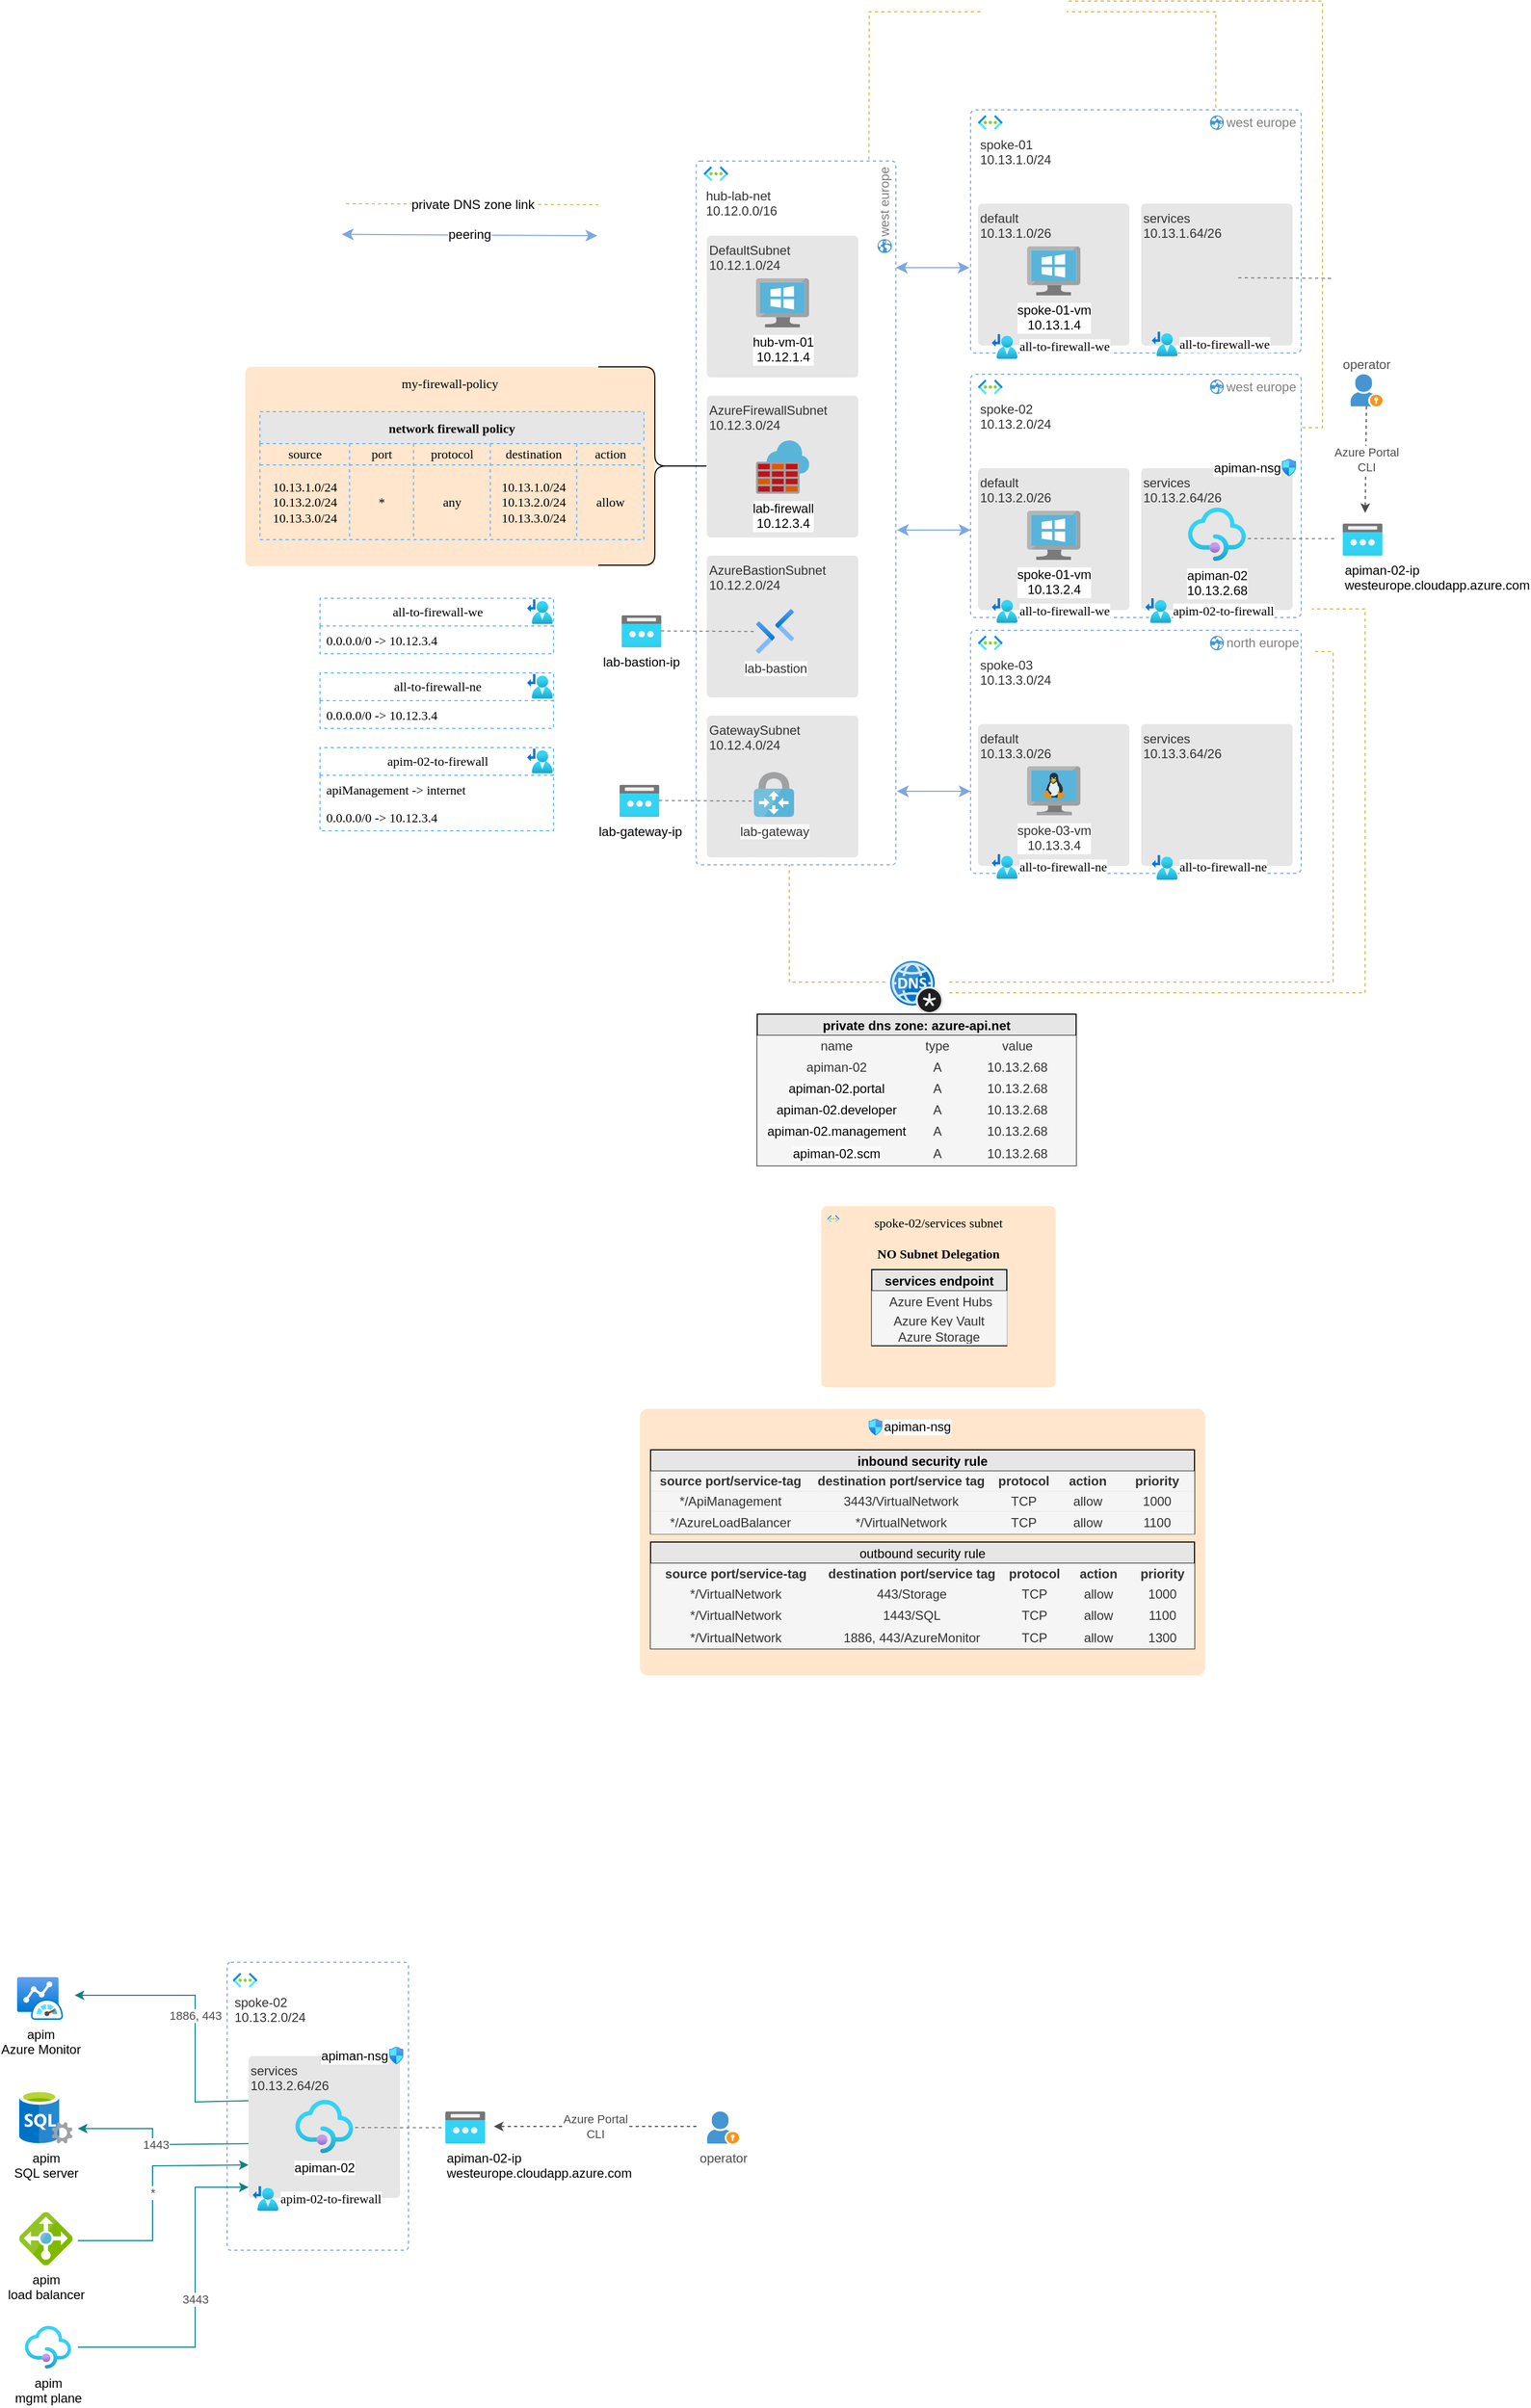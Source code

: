 <mxfile version="25.0.1">
  <diagram name="Page-1" id="oMtU1r5l7MphlHnTQSz7">
    <mxGraphModel dx="3241" dy="2881" grid="1" gridSize="10" guides="1" tooltips="1" connect="1" arrows="1" fold="1" page="1" pageScale="1" pageWidth="850" pageHeight="1100" math="0" shadow="0">
      <root>
        <mxCell id="0" />
        <mxCell id="1" parent="0" />
        <mxCell id="bfYsWmw_sn9DqIeb3hMB-1" value="" style="group;fontFamily=Helvetica;" parent="1" vertex="1" connectable="0">
          <mxGeometry x="130" y="-148" width="310" height="231.25" as="geometry" />
        </mxCell>
        <mxCell id="bfYsWmw_sn9DqIeb3hMB-2" value="" style="rounded=1;whiteSpace=wrap;html=1;fontSize=16;dashed=1;strokeColor=#7EA6E0;arcSize=2;fontFamily=Helvetica;" parent="bfYsWmw_sn9DqIeb3hMB-1" vertex="1">
          <mxGeometry width="310" height="228" as="geometry" />
        </mxCell>
        <mxCell id="bfYsWmw_sn9DqIeb3hMB-3" value="spoke-01&lt;br&gt;10.13.1.0/24" style="aspect=fixed;html=1;points=[];align=left;image;fontSize=12;image=img/lib/azure2/networking/Virtual_Networks.svg;fontColor=#333333;fontFamily=Helvetica;" parent="bfYsWmw_sn9DqIeb3hMB-1" vertex="1">
          <mxGeometry x="7" y="5" width="23" height="13.73" as="geometry" />
        </mxCell>
        <mxCell id="bfYsWmw_sn9DqIeb3hMB-4" value="services&lt;br&gt;10.13.1.64/26" style="rounded=1;whiteSpace=wrap;html=1;fontSize=12;arcSize=3;strokeColor=none;fillColor=#E6E6E6;align=left;verticalAlign=top;fontColor=#333333;fontFamily=Helvetica;" parent="bfYsWmw_sn9DqIeb3hMB-1" vertex="1">
          <mxGeometry x="160" y="88" width="142" height="133" as="geometry" />
        </mxCell>
        <mxCell id="bfYsWmw_sn9DqIeb3hMB-5" value="" style="group;fontFamily=Helvetica;" parent="bfYsWmw_sn9DqIeb3hMB-1" vertex="1" connectable="0">
          <mxGeometry x="7" y="88" width="142" height="141.5" as="geometry" />
        </mxCell>
        <mxCell id="bfYsWmw_sn9DqIeb3hMB-6" value="default&lt;br&gt;10.13.1.0/26" style="rounded=1;whiteSpace=wrap;html=1;fontSize=12;arcSize=3;strokeColor=none;fillColor=#E6E6E6;fontColor=#333333;align=left;verticalAlign=top;fontFamily=Helvetica;" parent="bfYsWmw_sn9DqIeb3hMB-5" vertex="1">
          <mxGeometry width="142" height="133" as="geometry" />
        </mxCell>
        <mxCell id="bfYsWmw_sn9DqIeb3hMB-7" value="spoke-01-vm&lt;br&gt;10.13.1.4" style="image;sketch=0;aspect=fixed;html=1;points=[];align=center;fontSize=12;image=img/lib/mscae/VirtualMachineWindows.svg;fontFamily=Helvetica;" parent="bfYsWmw_sn9DqIeb3hMB-5" vertex="1">
          <mxGeometry x="46" y="40" width="50" height="46" as="geometry" />
        </mxCell>
        <mxCell id="bfYsWmw_sn9DqIeb3hMB-81" value="all-to-firewall-we" style="aspect=fixed;html=1;points=[];align=left;image;fontSize=12;image=img/lib/azure2/networking/Route_Tables.svg;dashed=1;strokeColor=#66B2FF;fontFamily=Tahoma;fillColor=#E6E6E6;labelPosition=right;verticalLabelPosition=middle;verticalAlign=middle;" parent="bfYsWmw_sn9DqIeb3hMB-5" vertex="1">
          <mxGeometry x="13.005" y="122.25" width="24" height="23.25" as="geometry" />
        </mxCell>
        <mxCell id="bfYsWmw_sn9DqIeb3hMB-8" value="west europe" style="shadow=0;dashed=0;html=1;strokeColor=none;fillColor=#4495D1;labelPosition=right;verticalLabelPosition=middle;verticalAlign=middle;align=left;outlineConnect=0;shape=mxgraph.veeam.globe;fontSize=12;fontColor=#808080;direction=south;rotation=0;fontFamily=Helvetica;" parent="bfYsWmw_sn9DqIeb3hMB-1" vertex="1">
          <mxGeometry x="224.5" y="5.23" width="13" height="13.5" as="geometry" />
        </mxCell>
        <mxCell id="bfYsWmw_sn9DqIeb3hMB-82" value="all-to-firewall-we" style="aspect=fixed;html=1;points=[];align=left;image;fontSize=12;image=img/lib/azure2/networking/Route_Tables.svg;dashed=1;strokeColor=#66B2FF;fontFamily=Tahoma;fillColor=#E6E6E6;labelPosition=right;verticalLabelPosition=middle;verticalAlign=middle;" parent="bfYsWmw_sn9DqIeb3hMB-1" vertex="1">
          <mxGeometry x="170.005" y="208" width="24" height="23.25" as="geometry" />
        </mxCell>
        <mxCell id="bfYsWmw_sn9DqIeb3hMB-17" value="" style="group;fontFamily=Helvetica;rotation=90;" parent="1" vertex="1" connectable="0">
          <mxGeometry x="130" y="340" width="310" height="233.25" as="geometry" />
        </mxCell>
        <mxCell id="bfYsWmw_sn9DqIeb3hMB-18" value="" style="rounded=1;whiteSpace=wrap;html=1;fontSize=16;dashed=1;strokeColor=#7EA6E0;arcSize=2;fontFamily=Helvetica;" parent="bfYsWmw_sn9DqIeb3hMB-17" vertex="1">
          <mxGeometry width="310" height="228" as="geometry" />
        </mxCell>
        <mxCell id="bfYsWmw_sn9DqIeb3hMB-19" value="spoke-03&lt;br&gt;10.13.3.0/24" style="aspect=fixed;html=1;points=[];align=left;image;fontSize=12;image=img/lib/azure2/networking/Virtual_Networks.svg;fontColor=#333333;fontFamily=Helvetica;" parent="bfYsWmw_sn9DqIeb3hMB-17" vertex="1">
          <mxGeometry x="7" y="5" width="23" height="13.73" as="geometry" />
        </mxCell>
        <mxCell id="bfYsWmw_sn9DqIeb3hMB-20" value="services&lt;br&gt;10.13.3.64/26" style="rounded=1;whiteSpace=wrap;html=1;fontSize=12;arcSize=3;strokeColor=none;fillColor=#E6E6E6;align=left;verticalAlign=top;fontColor=#333333;fontFamily=Helvetica;" parent="bfYsWmw_sn9DqIeb3hMB-17" vertex="1">
          <mxGeometry x="160" y="88" width="142" height="133" as="geometry" />
        </mxCell>
        <mxCell id="bfYsWmw_sn9DqIeb3hMB-21" value="default&lt;br&gt;10.13.3.0/26" style="rounded=1;whiteSpace=wrap;html=1;fontSize=12;arcSize=3;strokeColor=none;fillColor=#E6E6E6;fontColor=#333333;align=left;verticalAlign=top;fontFamily=Helvetica;" parent="bfYsWmw_sn9DqIeb3hMB-17" vertex="1">
          <mxGeometry x="7" y="88" width="142" height="133" as="geometry" />
        </mxCell>
        <mxCell id="bfYsWmw_sn9DqIeb3hMB-22" value="spoke-03-vm&lt;br&gt;10.13.3.4" style="image;sketch=0;aspect=fixed;html=1;points=[];align=center;fontSize=12;image=img/lib/mscae/VM_Linux.svg;fontColor=#333333;fontFamily=Helvetica;" parent="bfYsWmw_sn9DqIeb3hMB-17" vertex="1">
          <mxGeometry x="53" y="127.5" width="50" height="46" as="geometry" />
        </mxCell>
        <mxCell id="bfYsWmw_sn9DqIeb3hMB-23" value="north europe" style="shadow=0;dashed=0;html=1;strokeColor=none;fillColor=#4495D1;labelPosition=right;verticalLabelPosition=middle;verticalAlign=middle;align=left;outlineConnect=0;shape=mxgraph.veeam.globe;fontSize=12;fontColor=#808080;direction=south;rotation=0;fontFamily=Helvetica;" parent="bfYsWmw_sn9DqIeb3hMB-17" vertex="1">
          <mxGeometry x="224.5" y="5.23" width="13" height="13.5" as="geometry" />
        </mxCell>
        <mxCell id="bfYsWmw_sn9DqIeb3hMB-86" value="all-to-firewall-ne" style="aspect=fixed;html=1;points=[];align=left;image;fontSize=12;image=img/lib/azure2/networking/Route_Tables.svg;dashed=1;strokeColor=#66B2FF;fontFamily=Tahoma;fillColor=#E6E6E6;labelPosition=right;verticalLabelPosition=middle;verticalAlign=middle;" parent="bfYsWmw_sn9DqIeb3hMB-17" vertex="1">
          <mxGeometry x="170.005" y="210.75" width="24" height="23.25" as="geometry" />
        </mxCell>
        <mxCell id="bfYsWmw_sn9DqIeb3hMB-85" value="all-to-firewall-ne" style="aspect=fixed;html=1;points=[];align=left;image;fontSize=12;image=img/lib/azure2/networking/Route_Tables.svg;dashed=1;strokeColor=#66B2FF;fontFamily=Tahoma;fillColor=#E6E6E6;labelPosition=right;verticalLabelPosition=middle;verticalAlign=middle;" parent="bfYsWmw_sn9DqIeb3hMB-17" vertex="1">
          <mxGeometry x="20.005" y="210" width="24" height="23.25" as="geometry" />
        </mxCell>
        <mxCell id="bfYsWmw_sn9DqIeb3hMB-24" value="" style="rounded=1;whiteSpace=wrap;html=1;fontSize=16;dashed=1;strokeColor=#7EA6E0;arcSize=2;fontFamily=Helvetica;" parent="1" vertex="1">
          <mxGeometry x="-127.26" y="-100" width="187.26" height="660" as="geometry" />
        </mxCell>
        <mxCell id="bfYsWmw_sn9DqIeb3hMB-25" value="hub-lab-net&lt;br&gt;10.12.0.0/16" style="aspect=fixed;html=1;points=[];align=left;image;fontSize=12;image=img/lib/azure2/networking/Virtual_Networks.svg;fontColor=#333333;fontFamily=Helvetica;" parent="1" vertex="1">
          <mxGeometry x="-120.26" y="-95" width="23" height="13.73" as="geometry" />
        </mxCell>
        <mxCell id="bfYsWmw_sn9DqIeb3hMB-26" value="" style="group;fontFamily=Helvetica;" parent="1" vertex="1" connectable="0">
          <mxGeometry x="-117.26" y="-30" width="142" height="133" as="geometry" />
        </mxCell>
        <mxCell id="bfYsWmw_sn9DqIeb3hMB-27" value="DefaultSubnet&lt;br&gt;10.12.1.0/24" style="rounded=1;whiteSpace=wrap;html=1;fontSize=12;arcSize=3;strokeColor=none;fillColor=#E6E6E6;fontColor=#333333;align=left;verticalAlign=top;fontFamily=Helvetica;" parent="bfYsWmw_sn9DqIeb3hMB-26" vertex="1">
          <mxGeometry width="142" height="133" as="geometry" />
        </mxCell>
        <mxCell id="bfYsWmw_sn9DqIeb3hMB-28" value="hub-vm-01&lt;br&gt;10.12.1.4" style="image;sketch=0;aspect=fixed;html=1;points=[];align=center;fontSize=12;image=img/lib/mscae/VirtualMachineWindows.svg;fontFamily=Helvetica;" parent="bfYsWmw_sn9DqIeb3hMB-26" vertex="1">
          <mxGeometry x="46" y="40" width="50" height="46" as="geometry" />
        </mxCell>
        <mxCell id="bfYsWmw_sn9DqIeb3hMB-29" value="AzureBastionSubnet&lt;br&gt;10.12.2.0/24" style="rounded=1;whiteSpace=wrap;html=1;fontSize=12;arcSize=3;strokeColor=none;fillColor=#E6E6E6;fontColor=#333333;align=left;verticalAlign=top;fontFamily=Helvetica;" parent="1" vertex="1">
          <mxGeometry x="-117.26" y="270" width="142" height="133" as="geometry" />
        </mxCell>
        <mxCell id="bfYsWmw_sn9DqIeb3hMB-30" value="" style="group;fontFamily=Helvetica;" parent="1" vertex="1" connectable="0">
          <mxGeometry x="-117.26" y="120" width="142" height="133" as="geometry" />
        </mxCell>
        <mxCell id="bfYsWmw_sn9DqIeb3hMB-31" value="AzureFirewallSubnet&lt;br&gt;10.12.3.0/24" style="rounded=1;whiteSpace=wrap;html=1;fontSize=12;arcSize=3;strokeColor=none;fillColor=#E6E6E6;fontColor=#333333;align=left;verticalAlign=top;fontFamily=Helvetica;" parent="bfYsWmw_sn9DqIeb3hMB-30" vertex="1">
          <mxGeometry width="142" height="133" as="geometry" />
        </mxCell>
        <mxCell id="bfYsWmw_sn9DqIeb3hMB-32" value="lab-firewall&lt;br&gt;10.12.3.4" style="image;sketch=0;aspect=fixed;html=1;points=[];align=center;fontSize=12;image=img/lib/mscae/Azure_Firewall.svg;fontFamily=Helvetica;" parent="bfYsWmw_sn9DqIeb3hMB-30" vertex="1">
          <mxGeometry x="46" y="42" width="50" height="50" as="geometry" />
        </mxCell>
        <mxCell id="bfYsWmw_sn9DqIeb3hMB-33" value="lab-bastion" style="image;aspect=fixed;html=1;points=[];align=center;fontSize=12;image=img/lib/azure2/networking/Bastions.svg;fontColor=#333333;fontFamily=Helvetica;" parent="1" vertex="1">
          <mxGeometry x="-71.26" y="320" width="35.82" height="42" as="geometry" />
        </mxCell>
        <mxCell id="bfYsWmw_sn9DqIeb3hMB-34" value="lab-bastion-ip" style="image;aspect=fixed;html=1;points=[];align=center;fontSize=12;image=img/lib/azure2/networking/Public_IP_Addresses.svg;fontFamily=Helvetica;" parent="1" vertex="1">
          <mxGeometry x="-197.26" y="326" width="37.5" height="30" as="geometry" />
        </mxCell>
        <mxCell id="bfYsWmw_sn9DqIeb3hMB-38" value="" style="endArrow=none;dashed=1;html=1;rounded=0;fontSize=12;startSize=8;endSize=8;strokeColor=#808080;fontFamily=Helvetica;" parent="1" edge="1">
          <mxGeometry width="50" height="50" relative="1" as="geometry">
            <mxPoint x="-160.26" y="340.66" as="sourcePoint" />
            <mxPoint x="-71.26" y="341.16" as="targetPoint" />
          </mxGeometry>
        </mxCell>
        <mxCell id="bfYsWmw_sn9DqIeb3hMB-39" value="west europe" style="shadow=0;dashed=0;html=1;strokeColor=none;fillColor=#4495D1;labelPosition=right;verticalLabelPosition=middle;verticalAlign=middle;align=left;outlineConnect=0;shape=mxgraph.veeam.globe;fontSize=12;fontColor=#808080;direction=south;rotation=-90;fontFamily=Helvetica;" parent="1" vertex="1">
          <mxGeometry x="43" y="-27" width="13" height="13.5" as="geometry" />
        </mxCell>
        <mxCell id="bfYsWmw_sn9DqIeb3hMB-40" value="GatewaySubnet&lt;br&gt;10.12.4.0/24" style="rounded=1;whiteSpace=wrap;html=1;fontSize=12;arcSize=3;strokeColor=none;fillColor=#E6E6E6;fontColor=#333333;align=left;verticalAlign=top;fontFamily=Helvetica;" parent="1" vertex="1">
          <mxGeometry x="-117.26" y="420" width="142" height="133" as="geometry" />
        </mxCell>
        <mxCell id="bfYsWmw_sn9DqIeb3hMB-41" value="lab-gateway&lt;br&gt;" style="image;sketch=0;aspect=fixed;html=1;points=[];align=center;fontSize=12;image=img/lib/mscae/VPN_Gateway.svg;fontColor=#333333;fontFamily=Helvetica;" parent="1" vertex="1">
          <mxGeometry x="-73.24" y="473" width="37.8" height="42" as="geometry" />
        </mxCell>
        <mxCell id="bfYsWmw_sn9DqIeb3hMB-42" value="lab-gateway-ip" style="image;aspect=fixed;html=1;points=[];align=center;fontSize=12;image=img/lib/azure2/networking/Public_IP_Addresses.svg;fontFamily=Helvetica;" parent="1" vertex="1">
          <mxGeometry x="-199.24" y="485" width="37.5" height="30" as="geometry" />
        </mxCell>
        <mxCell id="bfYsWmw_sn9DqIeb3hMB-43" value="" style="endArrow=none;dashed=1;html=1;rounded=0;fontSize=12;startSize=8;endSize=8;strokeColor=#808080;fontFamily=Helvetica;" parent="1" edge="1">
          <mxGeometry width="50" height="50" relative="1" as="geometry">
            <mxPoint x="-162.24" y="499.66" as="sourcePoint" />
            <mxPoint x="-73.24" y="500.16" as="targetPoint" />
          </mxGeometry>
        </mxCell>
        <mxCell id="bfYsWmw_sn9DqIeb3hMB-44" value="" style="endArrow=classic;startArrow=classic;html=1;rounded=0;fontSize=12;startSize=8;endSize=8;strokeColor=#7EA6E0;fontFamily=Helvetica;" parent="1" edge="1">
          <mxGeometry width="50" height="50" relative="1" as="geometry">
            <mxPoint x="60" as="sourcePoint" />
            <mxPoint x="129" as="targetPoint" />
          </mxGeometry>
        </mxCell>
        <mxCell id="bfYsWmw_sn9DqIeb3hMB-45" value="" style="endArrow=classic;startArrow=classic;html=1;rounded=0;fontSize=12;startSize=8;endSize=8;strokeColor=#7EA6E0;fontFamily=Helvetica;" parent="1" edge="1">
          <mxGeometry width="50" height="50" relative="1" as="geometry">
            <mxPoint x="61" y="246" as="sourcePoint" />
            <mxPoint x="130" y="246" as="targetPoint" />
          </mxGeometry>
        </mxCell>
        <mxCell id="bfYsWmw_sn9DqIeb3hMB-46" value="" style="endArrow=classic;startArrow=classic;html=1;rounded=0;fontSize=12;startSize=8;endSize=8;strokeColor=#7EA6E0;fontFamily=Helvetica;" parent="1" edge="1">
          <mxGeometry width="50" height="50" relative="1" as="geometry">
            <mxPoint x="61" y="491" as="sourcePoint" />
            <mxPoint x="130" y="491" as="targetPoint" />
          </mxGeometry>
        </mxCell>
        <mxCell id="bfYsWmw_sn9DqIeb3hMB-10" value="" style="rounded=1;whiteSpace=wrap;html=1;fontSize=16;dashed=1;strokeColor=#7EA6E0;arcSize=2;fontFamily=Helvetica;" parent="1" vertex="1">
          <mxGeometry x="130" y="100" width="310" height="228" as="geometry" />
        </mxCell>
        <mxCell id="bfYsWmw_sn9DqIeb3hMB-11" value="spoke-02&lt;br&gt;10.13.2.0/24" style="aspect=fixed;html=1;points=[];align=left;image;fontSize=12;image=img/lib/azure2/networking/Virtual_Networks.svg;fontColor=#333333;fontFamily=Helvetica;" parent="1" vertex="1">
          <mxGeometry x="137" y="105" width="23" height="13.73" as="geometry" />
        </mxCell>
        <mxCell id="bfYsWmw_sn9DqIeb3hMB-12" value="services&lt;br&gt;10.13.2.64/26" style="rounded=1;whiteSpace=wrap;html=1;fontSize=12;arcSize=3;strokeColor=none;fillColor=#E6E6E6;align=left;verticalAlign=top;fontColor=#333333;fontFamily=Helvetica;" parent="1" vertex="1">
          <mxGeometry x="290" y="188" width="142" height="133" as="geometry" />
        </mxCell>
        <mxCell id="bfYsWmw_sn9DqIeb3hMB-13" value="" style="group;fontFamily=Helvetica;" parent="1" vertex="1" connectable="0">
          <mxGeometry x="137" y="188" width="142" height="145.25" as="geometry" />
        </mxCell>
        <mxCell id="bfYsWmw_sn9DqIeb3hMB-14" value="default&lt;br&gt;10.13.2.0/26" style="rounded=1;whiteSpace=wrap;html=1;fontSize=12;arcSize=3;strokeColor=none;fillColor=#E6E6E6;fontColor=#333333;align=left;verticalAlign=top;fontFamily=Helvetica;" parent="bfYsWmw_sn9DqIeb3hMB-13" vertex="1">
          <mxGeometry width="142" height="133" as="geometry" />
        </mxCell>
        <mxCell id="bfYsWmw_sn9DqIeb3hMB-15" value="spoke-01-vm&lt;br&gt;10.13.2.4" style="image;sketch=0;aspect=fixed;html=1;points=[];align=center;fontSize=12;image=img/lib/mscae/VirtualMachineWindows.svg;fontFamily=Helvetica;" parent="bfYsWmw_sn9DqIeb3hMB-13" vertex="1">
          <mxGeometry x="46" y="40" width="50" height="46" as="geometry" />
        </mxCell>
        <mxCell id="bfYsWmw_sn9DqIeb3hMB-83" value="all-to-firewall-we" style="aspect=fixed;html=1;points=[];align=left;image;fontSize=12;image=img/lib/azure2/networking/Route_Tables.svg;dashed=1;strokeColor=#66B2FF;fontFamily=Tahoma;fillColor=#E6E6E6;labelPosition=right;verticalLabelPosition=middle;verticalAlign=middle;" parent="bfYsWmw_sn9DqIeb3hMB-13" vertex="1">
          <mxGeometry x="13.005" y="122" width="24" height="23.25" as="geometry" />
        </mxCell>
        <mxCell id="bfYsWmw_sn9DqIeb3hMB-16" value="west europe" style="shadow=0;dashed=0;html=1;strokeColor=none;fillColor=#4495D1;labelPosition=right;verticalLabelPosition=middle;verticalAlign=middle;align=left;outlineConnect=0;shape=mxgraph.veeam.globe;fontSize=12;fontColor=#808080;direction=south;rotation=0;fontFamily=Helvetica;" parent="1" vertex="1">
          <mxGeometry x="354.5" y="105.0" width="13" height="13.5" as="geometry" />
        </mxCell>
        <mxCell id="bfYsWmw_sn9DqIeb3hMB-50" value="" style="endArrow=none;dashed=1;html=1;rounded=0;fontSize=12;startSize=8;endSize=8;strokeColor=#808080;fontFamily=Helvetica;" parent="1" edge="1">
          <mxGeometry width="50" height="50" relative="1" as="geometry">
            <mxPoint x="381" y="9.5" as="sourcePoint" />
            <mxPoint x="470" y="10.0" as="targetPoint" />
          </mxGeometry>
        </mxCell>
        <mxCell id="bfYsWmw_sn9DqIeb3hMB-51" value="apiman-02&lt;br&gt;10.13.2.68" style="image;aspect=fixed;html=1;points=[];align=center;fontSize=12;image=img/lib/azure2/app_services/API_Management_Services.svg;" parent="1" vertex="1">
          <mxGeometry x="333.91" y="225" width="54.17" height="50" as="geometry" />
        </mxCell>
        <mxCell id="bfYsWmw_sn9DqIeb3hMB-52" value="peering" style="endArrow=classic;startArrow=classic;html=1;rounded=0;fontSize=12;startSize=8;endSize=8;strokeColor=#7EA6E0;fontFamily=Helvetica;" parent="1" edge="1">
          <mxGeometry width="50" height="50" relative="1" as="geometry">
            <mxPoint x="-459.5" y="-31.25" as="sourcePoint" />
            <mxPoint x="-220" y="-30" as="targetPoint" />
            <mxPoint as="offset" />
          </mxGeometry>
        </mxCell>
        <mxCell id="bfYsWmw_sn9DqIeb3hMB-53" value="" style="group" parent="1" vertex="1" connectable="0">
          <mxGeometry x="-480" y="310" width="219" height="78" as="geometry" />
        </mxCell>
        <mxCell id="bfYsWmw_sn9DqIeb3hMB-54" value="all-to-firewall-we" style="swimlane;fontStyle=0;childLayout=stackLayout;horizontal=1;startSize=26;fillColor=none;horizontalStack=0;resizeParent=1;resizeParentMax=0;resizeLast=0;collapsible=1;marginBottom=0;html=1;dashed=1;strokeColor=#66B2FF;fontFamily=Tahoma;" parent="bfYsWmw_sn9DqIeb3hMB-53" vertex="1">
          <mxGeometry width="219" height="52" as="geometry">
            <mxRectangle x="-123" y="970" width="130" height="30" as="alternateBounds" />
          </mxGeometry>
        </mxCell>
        <mxCell id="bfYsWmw_sn9DqIeb3hMB-55" value="0.0.0.0/0 -&amp;gt; 10.12.3.4" style="text;strokeColor=none;fillColor=none;align=left;verticalAlign=top;spacingLeft=4;spacingRight=4;overflow=hidden;rotatable=0;points=[[0,0.5],[1,0.5]];portConstraint=eastwest;whiteSpace=wrap;html=1;dashed=1;fontFamily=Tahoma;" parent="bfYsWmw_sn9DqIeb3hMB-54" vertex="1">
          <mxGeometry y="26" width="219" height="26" as="geometry" />
        </mxCell>
        <mxCell id="bfYsWmw_sn9DqIeb3hMB-58" value="" style="aspect=fixed;html=1;points=[];align=center;image;fontSize=12;image=img/lib/azure2/networking/Route_Tables.svg;dashed=1;strokeColor=#66B2FF;fontFamily=Tahoma;fillColor=#E6E6E6;" parent="bfYsWmw_sn9DqIeb3hMB-53" vertex="1">
          <mxGeometry x="194.265" y="1" width="24" height="23.25" as="geometry" />
        </mxCell>
        <mxCell id="bfYsWmw_sn9DqIeb3hMB-59" value="" style="group" parent="1" vertex="1" connectable="0">
          <mxGeometry x="-550" y="93" width="384" height="187" as="geometry" />
        </mxCell>
        <mxCell id="bfYsWmw_sn9DqIeb3hMB-60" value="my-firewall-policy" style="shape=ext;double=1;rounded=1;whiteSpace=wrap;html=1;strokeColor=none;fontFamily=Tahoma;fillColor=#ffe6cc;arcSize=3;align=center;verticalAlign=top;" parent="bfYsWmw_sn9DqIeb3hMB-59" vertex="1">
          <mxGeometry width="384" height="187" as="geometry" />
        </mxCell>
        <mxCell id="bfYsWmw_sn9DqIeb3hMB-61" value="network firewall policy" style="shape=table;startSize=30;container=1;collapsible=0;childLayout=tableLayout;fontStyle=1;align=center;dashed=1;strokeColor=#66B2FF;fontFamily=Tahoma;fillColor=#E6E6E6;" parent="bfYsWmw_sn9DqIeb3hMB-59" vertex="1">
          <mxGeometry x="13.74" y="42" width="360" height="120" as="geometry" />
        </mxCell>
        <mxCell id="bfYsWmw_sn9DqIeb3hMB-62" value="" style="shape=tableRow;horizontal=0;startSize=0;swimlaneHead=0;swimlaneBody=0;top=0;left=0;bottom=0;right=0;collapsible=0;dropTarget=0;fillColor=none;points=[[0,0.5],[1,0.5]];portConstraint=eastwest;dashed=1;strokeColor=#66B2FF;fontFamily=Tahoma;" parent="bfYsWmw_sn9DqIeb3hMB-61" vertex="1">
          <mxGeometry y="30" width="360" height="20" as="geometry" />
        </mxCell>
        <mxCell id="bfYsWmw_sn9DqIeb3hMB-63" value="source" style="shape=partialRectangle;html=1;whiteSpace=wrap;connectable=0;fillColor=none;top=0;left=0;bottom=0;right=0;overflow=hidden;dashed=1;strokeColor=#66B2FF;fontFamily=Tahoma;" parent="bfYsWmw_sn9DqIeb3hMB-62" vertex="1">
          <mxGeometry width="84" height="20" as="geometry">
            <mxRectangle width="84" height="20" as="alternateBounds" />
          </mxGeometry>
        </mxCell>
        <mxCell id="bfYsWmw_sn9DqIeb3hMB-64" value="port" style="shape=partialRectangle;html=1;whiteSpace=wrap;connectable=0;fillColor=none;top=0;left=0;bottom=0;right=0;overflow=hidden;dashed=1;strokeColor=#66B2FF;fontFamily=Tahoma;" parent="bfYsWmw_sn9DqIeb3hMB-62" vertex="1">
          <mxGeometry x="84" width="60" height="20" as="geometry">
            <mxRectangle width="60" height="20" as="alternateBounds" />
          </mxGeometry>
        </mxCell>
        <mxCell id="bfYsWmw_sn9DqIeb3hMB-65" value="protocol" style="shape=partialRectangle;html=1;whiteSpace=wrap;connectable=0;fillColor=none;top=0;left=0;bottom=0;right=0;overflow=hidden;dashed=1;strokeColor=#66B2FF;fontFamily=Tahoma;" parent="bfYsWmw_sn9DqIeb3hMB-62" vertex="1">
          <mxGeometry x="144" width="72" height="20" as="geometry">
            <mxRectangle width="72" height="20" as="alternateBounds" />
          </mxGeometry>
        </mxCell>
        <mxCell id="bfYsWmw_sn9DqIeb3hMB-66" value="destination" style="shape=partialRectangle;html=1;whiteSpace=wrap;connectable=0;fillColor=none;top=0;left=0;bottom=0;right=0;overflow=hidden;dashed=1;strokeColor=#66B2FF;fontFamily=Tahoma;" parent="bfYsWmw_sn9DqIeb3hMB-62" vertex="1">
          <mxGeometry x="216" width="81" height="20" as="geometry">
            <mxRectangle width="81" height="20" as="alternateBounds" />
          </mxGeometry>
        </mxCell>
        <mxCell id="bfYsWmw_sn9DqIeb3hMB-67" value="action" style="shape=partialRectangle;html=1;whiteSpace=wrap;connectable=0;fillColor=none;top=0;left=0;bottom=0;right=0;overflow=hidden;dashed=1;strokeColor=#66B2FF;fontFamily=Tahoma;" parent="bfYsWmw_sn9DqIeb3hMB-62" vertex="1">
          <mxGeometry x="297" width="63" height="20" as="geometry">
            <mxRectangle width="63" height="20" as="alternateBounds" />
          </mxGeometry>
        </mxCell>
        <mxCell id="bfYsWmw_sn9DqIeb3hMB-68" value="" style="shape=tableRow;horizontal=0;startSize=0;swimlaneHead=0;swimlaneBody=0;top=0;left=0;bottom=0;right=0;collapsible=0;dropTarget=0;fillColor=none;points=[[0,0.5],[1,0.5]];portConstraint=eastwest;dashed=1;strokeColor=#66B2FF;fontFamily=Tahoma;" parent="bfYsWmw_sn9DqIeb3hMB-61" vertex="1">
          <mxGeometry y="50" width="360" height="70" as="geometry" />
        </mxCell>
        <mxCell id="bfYsWmw_sn9DqIeb3hMB-69" value="10.13.1.0/24&lt;br&gt;10.13.2.0/24&lt;br&gt;10.13.3.0/24" style="shape=partialRectangle;html=1;whiteSpace=wrap;connectable=0;fillColor=none;top=0;left=0;bottom=0;right=0;overflow=hidden;dashed=1;strokeColor=#66B2FF;fontFamily=Tahoma;" parent="bfYsWmw_sn9DqIeb3hMB-68" vertex="1">
          <mxGeometry width="84" height="70" as="geometry">
            <mxRectangle width="84" height="70" as="alternateBounds" />
          </mxGeometry>
        </mxCell>
        <mxCell id="bfYsWmw_sn9DqIeb3hMB-70" value="*" style="shape=partialRectangle;html=1;whiteSpace=wrap;connectable=0;fillColor=none;top=0;left=0;bottom=0;right=0;overflow=hidden;dashed=1;strokeColor=#66B2FF;fontFamily=Tahoma;" parent="bfYsWmw_sn9DqIeb3hMB-68" vertex="1">
          <mxGeometry x="84" width="60" height="70" as="geometry">
            <mxRectangle width="60" height="70" as="alternateBounds" />
          </mxGeometry>
        </mxCell>
        <mxCell id="bfYsWmw_sn9DqIeb3hMB-71" value="any" style="shape=partialRectangle;html=1;whiteSpace=wrap;connectable=0;fillColor=none;top=0;left=0;bottom=0;right=0;overflow=hidden;dashed=1;strokeColor=#66B2FF;fontFamily=Tahoma;" parent="bfYsWmw_sn9DqIeb3hMB-68" vertex="1">
          <mxGeometry x="144" width="72" height="70" as="geometry">
            <mxRectangle width="72" height="70" as="alternateBounds" />
          </mxGeometry>
        </mxCell>
        <mxCell id="bfYsWmw_sn9DqIeb3hMB-72" value="10.13.1.0/24&lt;br style=&quot;border-color: var(--border-color);&quot;&gt;10.13.2.0/24&lt;br style=&quot;border-color: var(--border-color);&quot;&gt;10.13.3.0/24" style="shape=partialRectangle;html=1;whiteSpace=wrap;connectable=0;fillColor=none;top=0;left=0;bottom=0;right=0;overflow=hidden;dashed=1;strokeColor=#66B2FF;fontFamily=Tahoma;" parent="bfYsWmw_sn9DqIeb3hMB-68" vertex="1">
          <mxGeometry x="216" width="81" height="70" as="geometry">
            <mxRectangle width="81" height="70" as="alternateBounds" />
          </mxGeometry>
        </mxCell>
        <mxCell id="bfYsWmw_sn9DqIeb3hMB-73" value="allow" style="shape=partialRectangle;html=1;whiteSpace=wrap;connectable=0;fillColor=none;top=0;left=0;bottom=0;right=0;overflow=hidden;dashed=1;strokeColor=#66B2FF;fontFamily=Tahoma;" parent="bfYsWmw_sn9DqIeb3hMB-68" vertex="1">
          <mxGeometry x="297" width="63" height="70" as="geometry">
            <mxRectangle width="63" height="70" as="alternateBounds" />
          </mxGeometry>
        </mxCell>
        <mxCell id="bfYsWmw_sn9DqIeb3hMB-79" value="" style="shape=curlyBracket;whiteSpace=wrap;html=1;rounded=1;flipH=1;labelPosition=right;verticalLabelPosition=middle;align=left;verticalAlign=middle;fontSize=16;size=0.5;fontColor=#808080;" parent="1" vertex="1">
          <mxGeometry x="-219" y="93" width="106" height="186" as="geometry" />
        </mxCell>
        <mxCell id="bfYsWmw_sn9DqIeb3hMB-84" value="apim-02-to-firewall" style="aspect=fixed;html=1;points=[];align=left;image;fontSize=12;image=img/lib/azure2/networking/Route_Tables.svg;dashed=1;strokeColor=#66B2FF;fontFamily=Tahoma;fillColor=#E6E6E6;labelPosition=right;verticalLabelPosition=middle;verticalAlign=middle;" parent="1" vertex="1">
          <mxGeometry x="294.005" y="310" width="24" height="23.25" as="geometry" />
        </mxCell>
        <mxCell id="qCt5usSYhenUS-AnGx0Z-1" value="apiman-02-ip&lt;br&gt;westeurope.cloudapp.azure.com" style="image;aspect=fixed;html=1;points=[];align=left;fontSize=12;image=img/lib/azure2/networking/Public_IP_Addresses.svg;fontFamily=Helvetica;" parent="1" vertex="1">
          <mxGeometry x="478.86" y="240" width="37.5" height="30" as="geometry" />
        </mxCell>
        <mxCell id="qCt5usSYhenUS-AnGx0Z-2" value="" style="endArrow=none;dashed=1;html=1;rounded=0;fontSize=12;startSize=8;endSize=8;strokeColor=#808080;fontFamily=Helvetica;" parent="1" edge="1">
          <mxGeometry width="50" height="50" relative="1" as="geometry">
            <mxPoint x="390" y="254" as="sourcePoint" />
            <mxPoint x="471" y="254.16" as="targetPoint" />
          </mxGeometry>
        </mxCell>
        <mxCell id="qCt5usSYhenUS-AnGx0Z-3" value="apiman-nsg" style="image;aspect=fixed;html=1;points=[];align=right;fontSize=12;image=img/lib/azure2/networking/Network_Security_Groups.svg;labelPosition=left;verticalLabelPosition=middle;verticalAlign=middle;fontColor=#000000;" parent="1" vertex="1">
          <mxGeometry x="422" y="179.5" width="13.18" height="16" as="geometry" />
        </mxCell>
        <mxCell id="qCt5usSYhenUS-AnGx0Z-5" value="" style="endArrow=none;dashed=1;html=1;rounded=0;fontSize=12;strokeColor=#d6b656;fontFamily=Helvetica;targetPerimeterSpacing=0;strokeWidth=1;fillColor=#fff2cc;" parent="1" edge="1">
          <mxGeometry width="50" height="50" relative="1" as="geometry">
            <mxPoint x="360" y="-150" as="sourcePoint" />
            <mxPoint x="220" y="-240" as="targetPoint" />
            <Array as="points">
              <mxPoint x="360" y="-240" />
            </Array>
          </mxGeometry>
        </mxCell>
        <mxCell id="wgRr5sOwIeWKA1ToKZHl-21" value="" style="group" parent="1" vertex="1" connectable="0">
          <mxGeometry x="-480" y="380" width="219" height="52" as="geometry" />
        </mxCell>
        <mxCell id="bfYsWmw_sn9DqIeb3hMB-75" value="all-to-firewall-ne" style="swimlane;fontStyle=0;childLayout=stackLayout;horizontal=1;startSize=26;fillColor=none;horizontalStack=0;resizeParent=1;resizeParentMax=0;resizeLast=0;collapsible=1;marginBottom=0;html=1;dashed=1;strokeColor=#66B2FF;fontFamily=Tahoma;" parent="wgRr5sOwIeWKA1ToKZHl-21" vertex="1">
          <mxGeometry width="219" height="52" as="geometry">
            <mxRectangle width="130" height="30" as="alternateBounds" />
          </mxGeometry>
        </mxCell>
        <mxCell id="bfYsWmw_sn9DqIeb3hMB-76" value="0.0.0.0/0 -&amp;gt; 10.12.3.4" style="text;strokeColor=none;fillColor=none;align=left;verticalAlign=top;spacingLeft=4;spacingRight=4;overflow=hidden;rotatable=0;points=[[0,0.5],[1,0.5]];portConstraint=eastwest;whiteSpace=wrap;html=1;dashed=1;fontFamily=Tahoma;" parent="bfYsWmw_sn9DqIeb3hMB-75" vertex="1">
          <mxGeometry y="26" width="219" height="26" as="geometry" />
        </mxCell>
        <mxCell id="bfYsWmw_sn9DqIeb3hMB-78" value="" style="aspect=fixed;html=1;points=[];align=center;image;fontSize=12;image=img/lib/azure2/networking/Route_Tables.svg;dashed=1;strokeColor=#66B2FF;fontFamily=Tahoma;fillColor=#E6E6E6;" parent="wgRr5sOwIeWKA1ToKZHl-21" vertex="1">
          <mxGeometry x="194.265" y="1" width="24" height="23.25" as="geometry" />
        </mxCell>
        <mxCell id="8oSanFxB5w73T496Jn8U-2" value="" style="endArrow=none;dashed=1;html=1;rounded=0;fontSize=12;strokeColor=#d6b656;fontFamily=Helvetica;fillColor=#fff2cc;" parent="1" edge="1">
          <mxGeometry width="50" height="50" relative="1" as="geometry">
            <mxPoint x="110" y="680" as="sourcePoint" />
            <mxPoint x="450" y="320" as="targetPoint" />
            <Array as="points">
              <mxPoint x="500" y="680" />
              <mxPoint x="500" y="320" />
            </Array>
          </mxGeometry>
        </mxCell>
        <mxCell id="mOvFiQbYuZFIM_cM3nW9-4" value="Azure Portal&lt;br&gt;CLI" style="endArrow=classic;html=1;rounded=0;strokeColor=#4D4D4D;dashed=1;fontColor=#4D4D4D;" parent="1" source="mOvFiQbYuZFIM_cM3nW9-3" edge="1">
          <mxGeometry width="50" height="50" relative="1" as="geometry">
            <mxPoint x="710" y="253" as="sourcePoint" />
            <mxPoint x="500" y="230" as="targetPoint" />
            <Array as="points" />
          </mxGeometry>
        </mxCell>
        <mxCell id="mOvFiQbYuZFIM_cM3nW9-62" value="" style="group" parent="1" vertex="1" connectable="0">
          <mxGeometry x="-180" y="1070" width="530" height="250" as="geometry" />
        </mxCell>
        <mxCell id="VuUh1kC3Wxq7MN3AAs99-2" value="" style="shape=ext;double=1;rounded=1;whiteSpace=wrap;html=1;strokeColor=none;fontFamily=Tahoma;fillColor=#ffe6cc;arcSize=3;align=center;verticalAlign=top;movable=1;resizable=1;rotatable=1;deletable=1;editable=1;locked=0;connectable=1;" parent="mOvFiQbYuZFIM_cM3nW9-62" vertex="1">
          <mxGeometry width="530" height="250" as="geometry" />
        </mxCell>
        <mxCell id="VuUh1kC3Wxq7MN3AAs99-3" value="inbound security rule" style="shape=table;startSize=20;container=1;collapsible=0;childLayout=tableLayout;fillColor=#E6E6E6;fontStyle=1" parent="mOvFiQbYuZFIM_cM3nW9-62" vertex="1">
          <mxGeometry x="10" y="38.462" width="510" height="78.846" as="geometry" />
        </mxCell>
        <mxCell id="VuUh1kC3Wxq7MN3AAs99-4" value="" style="shape=tableRow;horizontal=0;startSize=0;swimlaneHead=0;swimlaneBody=0;strokeColor=inherit;top=0;left=0;bottom=0;right=0;collapsible=0;dropTarget=0;fillColor=none;points=[[0,0.5],[1,0.5]];portConstraint=eastwest;" parent="VuUh1kC3Wxq7MN3AAs99-3" vertex="1">
          <mxGeometry y="20" width="510" height="19" as="geometry" />
        </mxCell>
        <mxCell id="VuUh1kC3Wxq7MN3AAs99-5" value="source port/service-tag" style="shape=partialRectangle;html=1;whiteSpace=wrap;connectable=0;strokeColor=#666666;overflow=hidden;fillColor=#f5f5f5;top=0;left=0;bottom=0;right=0;pointerEvents=1;fontColor=#333333;fontStyle=1" parent="VuUh1kC3Wxq7MN3AAs99-4" vertex="1">
          <mxGeometry width="150" height="19" as="geometry">
            <mxRectangle width="150" height="19" as="alternateBounds" />
          </mxGeometry>
        </mxCell>
        <mxCell id="mOvFiQbYuZFIM_cM3nW9-6" value="destination port/service tag" style="shape=partialRectangle;html=1;whiteSpace=wrap;connectable=0;strokeColor=#666666;overflow=hidden;fillColor=#f5f5f5;top=0;left=0;bottom=0;right=0;pointerEvents=1;fontColor=#333333;fontStyle=1" parent="VuUh1kC3Wxq7MN3AAs99-4" vertex="1">
          <mxGeometry x="150" width="170" height="19" as="geometry">
            <mxRectangle width="170" height="19" as="alternateBounds" />
          </mxGeometry>
        </mxCell>
        <mxCell id="mOvFiQbYuZFIM_cM3nW9-11" value="protocol" style="shape=partialRectangle;html=1;whiteSpace=wrap;connectable=0;strokeColor=#666666;overflow=hidden;fillColor=#f5f5f5;top=0;left=0;bottom=0;right=0;pointerEvents=1;fontColor=#333333;fontStyle=1" parent="VuUh1kC3Wxq7MN3AAs99-4" vertex="1">
          <mxGeometry x="320" width="60" height="19" as="geometry">
            <mxRectangle width="60" height="19" as="alternateBounds" />
          </mxGeometry>
        </mxCell>
        <mxCell id="mOvFiQbYuZFIM_cM3nW9-16" value="action" style="shape=partialRectangle;html=1;whiteSpace=wrap;connectable=0;strokeColor=#666666;overflow=hidden;fillColor=#f5f5f5;top=0;left=0;bottom=0;right=0;pointerEvents=1;fontColor=#333333;fontStyle=1" parent="VuUh1kC3Wxq7MN3AAs99-4" vertex="1">
          <mxGeometry x="380" width="60" height="19" as="geometry">
            <mxRectangle width="60" height="19" as="alternateBounds" />
          </mxGeometry>
        </mxCell>
        <mxCell id="mOvFiQbYuZFIM_cM3nW9-26" value="priority" style="shape=partialRectangle;html=1;whiteSpace=wrap;connectable=0;strokeColor=#666666;overflow=hidden;fillColor=#f5f5f5;top=0;left=0;bottom=0;right=0;pointerEvents=1;fontColor=#333333;fontStyle=1" parent="VuUh1kC3Wxq7MN3AAs99-4" vertex="1">
          <mxGeometry x="440" width="70" height="19" as="geometry">
            <mxRectangle width="70" height="19" as="alternateBounds" />
          </mxGeometry>
        </mxCell>
        <mxCell id="VuUh1kC3Wxq7MN3AAs99-6" value="" style="shape=tableRow;horizontal=0;startSize=0;swimlaneHead=0;swimlaneBody=0;strokeColor=inherit;top=0;left=0;bottom=0;right=0;collapsible=0;dropTarget=0;fillColor=none;points=[[0,0.5],[1,0.5]];portConstraint=eastwest;" parent="VuUh1kC3Wxq7MN3AAs99-3" vertex="1">
          <mxGeometry y="39" width="510" height="19" as="geometry" />
        </mxCell>
        <mxCell id="VuUh1kC3Wxq7MN3AAs99-7" value="*/ApiManagement" style="shape=partialRectangle;html=1;whiteSpace=wrap;connectable=0;strokeColor=#666666;overflow=hidden;fillColor=#f5f5f5;top=0;left=0;bottom=0;right=0;pointerEvents=1;fontColor=#333333;" parent="VuUh1kC3Wxq7MN3AAs99-6" vertex="1">
          <mxGeometry width="150" height="19" as="geometry">
            <mxRectangle width="150" height="19" as="alternateBounds" />
          </mxGeometry>
        </mxCell>
        <mxCell id="mOvFiQbYuZFIM_cM3nW9-7" value="3443/VirtualNetwork" style="shape=partialRectangle;html=1;whiteSpace=wrap;connectable=0;strokeColor=#666666;overflow=hidden;fillColor=#f5f5f5;top=0;left=0;bottom=0;right=0;pointerEvents=1;fontColor=#333333;" parent="VuUh1kC3Wxq7MN3AAs99-6" vertex="1">
          <mxGeometry x="150" width="170" height="19" as="geometry">
            <mxRectangle width="170" height="19" as="alternateBounds" />
          </mxGeometry>
        </mxCell>
        <mxCell id="mOvFiQbYuZFIM_cM3nW9-12" value="TCP" style="shape=partialRectangle;html=1;whiteSpace=wrap;connectable=0;strokeColor=#666666;overflow=hidden;fillColor=#f5f5f5;top=0;left=0;bottom=0;right=0;pointerEvents=1;fontColor=#333333;" parent="VuUh1kC3Wxq7MN3AAs99-6" vertex="1">
          <mxGeometry x="320" width="60" height="19" as="geometry">
            <mxRectangle width="60" height="19" as="alternateBounds" />
          </mxGeometry>
        </mxCell>
        <mxCell id="mOvFiQbYuZFIM_cM3nW9-17" value="allow" style="shape=partialRectangle;html=1;whiteSpace=wrap;connectable=0;strokeColor=#666666;overflow=hidden;fillColor=#f5f5f5;top=0;left=0;bottom=0;right=0;pointerEvents=1;fontColor=#333333;" parent="VuUh1kC3Wxq7MN3AAs99-6" vertex="1">
          <mxGeometry x="380" width="60" height="19" as="geometry">
            <mxRectangle width="60" height="19" as="alternateBounds" />
          </mxGeometry>
        </mxCell>
        <mxCell id="mOvFiQbYuZFIM_cM3nW9-27" value="1000" style="shape=partialRectangle;html=1;whiteSpace=wrap;connectable=0;strokeColor=#666666;overflow=hidden;fillColor=#f5f5f5;top=0;left=0;bottom=0;right=0;pointerEvents=1;fontColor=#333333;" parent="VuUh1kC3Wxq7MN3AAs99-6" vertex="1">
          <mxGeometry x="440" width="70" height="19" as="geometry">
            <mxRectangle width="70" height="19" as="alternateBounds" />
          </mxGeometry>
        </mxCell>
        <mxCell id="VuUh1kC3Wxq7MN3AAs99-8" value="" style="shape=tableRow;horizontal=0;startSize=0;swimlaneHead=0;swimlaneBody=0;strokeColor=inherit;top=0;left=0;bottom=0;right=0;collapsible=0;dropTarget=0;fillColor=none;points=[[0,0.5],[1,0.5]];portConstraint=eastwest;" parent="VuUh1kC3Wxq7MN3AAs99-3" vertex="1">
          <mxGeometry y="58" width="510" height="21" as="geometry" />
        </mxCell>
        <mxCell id="VuUh1kC3Wxq7MN3AAs99-9" value="*/AzureLoadBalancer" style="shape=partialRectangle;html=1;whiteSpace=wrap;connectable=0;strokeColor=#666666;overflow=hidden;fillColor=#f5f5f5;top=0;left=0;bottom=0;right=0;pointerEvents=1;fontColor=#333333;" parent="VuUh1kC3Wxq7MN3AAs99-8" vertex="1">
          <mxGeometry width="150" height="21" as="geometry">
            <mxRectangle width="150" height="21" as="alternateBounds" />
          </mxGeometry>
        </mxCell>
        <mxCell id="mOvFiQbYuZFIM_cM3nW9-8" value="*/VirtualNetwork" style="shape=partialRectangle;html=1;whiteSpace=wrap;connectable=0;strokeColor=#666666;overflow=hidden;fillColor=#f5f5f5;top=0;left=0;bottom=0;right=0;pointerEvents=1;fontColor=#333333;" parent="VuUh1kC3Wxq7MN3AAs99-8" vertex="1">
          <mxGeometry x="150" width="170" height="21" as="geometry">
            <mxRectangle width="170" height="21" as="alternateBounds" />
          </mxGeometry>
        </mxCell>
        <mxCell id="mOvFiQbYuZFIM_cM3nW9-13" value="TCP" style="shape=partialRectangle;html=1;whiteSpace=wrap;connectable=0;strokeColor=#666666;overflow=hidden;fillColor=#f5f5f5;top=0;left=0;bottom=0;right=0;pointerEvents=1;fontColor=#333333;" parent="VuUh1kC3Wxq7MN3AAs99-8" vertex="1">
          <mxGeometry x="320" width="60" height="21" as="geometry">
            <mxRectangle width="60" height="21" as="alternateBounds" />
          </mxGeometry>
        </mxCell>
        <mxCell id="mOvFiQbYuZFIM_cM3nW9-18" value="allow" style="shape=partialRectangle;html=1;whiteSpace=wrap;connectable=0;strokeColor=#666666;overflow=hidden;fillColor=#f5f5f5;top=0;left=0;bottom=0;right=0;pointerEvents=1;fontColor=#333333;" parent="VuUh1kC3Wxq7MN3AAs99-8" vertex="1">
          <mxGeometry x="380" width="60" height="21" as="geometry">
            <mxRectangle width="60" height="21" as="alternateBounds" />
          </mxGeometry>
        </mxCell>
        <mxCell id="mOvFiQbYuZFIM_cM3nW9-28" value="1100" style="shape=partialRectangle;html=1;whiteSpace=wrap;connectable=0;strokeColor=#666666;overflow=hidden;fillColor=#f5f5f5;top=0;left=0;bottom=0;right=0;pointerEvents=1;fontColor=#333333;" parent="VuUh1kC3Wxq7MN3AAs99-8" vertex="1">
          <mxGeometry x="440" width="70" height="21" as="geometry">
            <mxRectangle width="70" height="21" as="alternateBounds" />
          </mxGeometry>
        </mxCell>
        <mxCell id="mOvFiQbYuZFIM_cM3nW9-1" value="apiman-nsg" style="image;aspect=fixed;html=1;points=[];align=left;fontSize=12;image=img/lib/azure2/networking/Network_Security_Groups.svg;labelPosition=right;verticalLabelPosition=middle;verticalAlign=middle;fontColor=#000000;" parent="mOvFiQbYuZFIM_cM3nW9-62" vertex="1">
          <mxGeometry x="214.56" y="9.615" width="12.673" height="15.385" as="geometry" />
        </mxCell>
        <mxCell id="mOvFiQbYuZFIM_cM3nW9-31" value="outbound security rule" style="shape=table;startSize=20;container=1;collapsible=0;childLayout=tableLayout;fillColor=#E6E6E6;fontStyle=0" parent="mOvFiQbYuZFIM_cM3nW9-62" vertex="1">
          <mxGeometry x="10" y="125" width="510" height="100.0" as="geometry" />
        </mxCell>
        <mxCell id="mOvFiQbYuZFIM_cM3nW9-32" value="" style="shape=tableRow;horizontal=0;startSize=0;swimlaneHead=0;swimlaneBody=0;strokeColor=inherit;top=0;left=0;bottom=0;right=0;collapsible=0;dropTarget=0;fillColor=none;points=[[0,0.5],[1,0.5]];portConstraint=eastwest;" parent="mOvFiQbYuZFIM_cM3nW9-31" vertex="1">
          <mxGeometry y="20" width="510" height="19" as="geometry" />
        </mxCell>
        <mxCell id="mOvFiQbYuZFIM_cM3nW9-33" value="source port/service-tag" style="shape=partialRectangle;html=1;whiteSpace=wrap;connectable=0;strokeColor=#666666;overflow=hidden;fillColor=#f5f5f5;top=0;left=0;bottom=0;right=0;pointerEvents=1;fontColor=#333333;fontStyle=1" parent="mOvFiQbYuZFIM_cM3nW9-32" vertex="1">
          <mxGeometry width="160" height="19" as="geometry">
            <mxRectangle width="160" height="19" as="alternateBounds" />
          </mxGeometry>
        </mxCell>
        <mxCell id="mOvFiQbYuZFIM_cM3nW9-34" value="destination port/service tag" style="shape=partialRectangle;html=1;whiteSpace=wrap;connectable=0;strokeColor=#666666;overflow=hidden;fillColor=#f5f5f5;top=0;left=0;bottom=0;right=0;pointerEvents=1;fontColor=#333333;fontStyle=1" parent="mOvFiQbYuZFIM_cM3nW9-32" vertex="1">
          <mxGeometry x="160" width="170" height="19" as="geometry">
            <mxRectangle width="170" height="19" as="alternateBounds" />
          </mxGeometry>
        </mxCell>
        <mxCell id="mOvFiQbYuZFIM_cM3nW9-35" value="protocol" style="shape=partialRectangle;html=1;whiteSpace=wrap;connectable=0;strokeColor=#666666;overflow=hidden;fillColor=#f5f5f5;top=0;left=0;bottom=0;right=0;pointerEvents=1;fontColor=#333333;fontStyle=1" parent="mOvFiQbYuZFIM_cM3nW9-32" vertex="1">
          <mxGeometry x="330" width="60" height="19" as="geometry">
            <mxRectangle width="60" height="19" as="alternateBounds" />
          </mxGeometry>
        </mxCell>
        <mxCell id="mOvFiQbYuZFIM_cM3nW9-36" value="action" style="shape=partialRectangle;html=1;whiteSpace=wrap;connectable=0;strokeColor=#666666;overflow=hidden;fillColor=#f5f5f5;top=0;left=0;bottom=0;right=0;pointerEvents=1;fontColor=#333333;fontStyle=1" parent="mOvFiQbYuZFIM_cM3nW9-32" vertex="1">
          <mxGeometry x="390" width="60" height="19" as="geometry">
            <mxRectangle width="60" height="19" as="alternateBounds" />
          </mxGeometry>
        </mxCell>
        <mxCell id="mOvFiQbYuZFIM_cM3nW9-37" value="priority" style="shape=partialRectangle;html=1;whiteSpace=wrap;connectable=0;strokeColor=#666666;overflow=hidden;fillColor=#f5f5f5;top=0;left=0;bottom=0;right=0;pointerEvents=1;fontColor=#333333;fontStyle=1" parent="mOvFiQbYuZFIM_cM3nW9-32" vertex="1">
          <mxGeometry x="450" width="60" height="19" as="geometry">
            <mxRectangle width="60" height="19" as="alternateBounds" />
          </mxGeometry>
        </mxCell>
        <mxCell id="mOvFiQbYuZFIM_cM3nW9-38" value="" style="shape=tableRow;horizontal=0;startSize=0;swimlaneHead=0;swimlaneBody=0;strokeColor=inherit;top=0;left=0;bottom=0;right=0;collapsible=0;dropTarget=0;fillColor=none;points=[[0,0.5],[1,0.5]];portConstraint=eastwest;" parent="mOvFiQbYuZFIM_cM3nW9-31" vertex="1">
          <mxGeometry y="39" width="510" height="19" as="geometry" />
        </mxCell>
        <mxCell id="mOvFiQbYuZFIM_cM3nW9-39" value="*/VirtualNetwork" style="shape=partialRectangle;html=1;whiteSpace=wrap;connectable=0;strokeColor=#666666;overflow=hidden;fillColor=#f5f5f5;top=0;left=0;bottom=0;right=0;pointerEvents=1;fontColor=#333333;" parent="mOvFiQbYuZFIM_cM3nW9-38" vertex="1">
          <mxGeometry width="160" height="19" as="geometry">
            <mxRectangle width="160" height="19" as="alternateBounds" />
          </mxGeometry>
        </mxCell>
        <mxCell id="mOvFiQbYuZFIM_cM3nW9-40" value="443/Storage" style="shape=partialRectangle;html=1;whiteSpace=wrap;connectable=0;strokeColor=#666666;overflow=hidden;fillColor=#f5f5f5;top=0;left=0;bottom=0;right=0;pointerEvents=1;fontColor=#333333;" parent="mOvFiQbYuZFIM_cM3nW9-38" vertex="1">
          <mxGeometry x="160" width="170" height="19" as="geometry">
            <mxRectangle width="170" height="19" as="alternateBounds" />
          </mxGeometry>
        </mxCell>
        <mxCell id="mOvFiQbYuZFIM_cM3nW9-41" value="TCP" style="shape=partialRectangle;html=1;whiteSpace=wrap;connectable=0;strokeColor=#666666;overflow=hidden;fillColor=#f5f5f5;top=0;left=0;bottom=0;right=0;pointerEvents=1;fontColor=#333333;" parent="mOvFiQbYuZFIM_cM3nW9-38" vertex="1">
          <mxGeometry x="330" width="60" height="19" as="geometry">
            <mxRectangle width="60" height="19" as="alternateBounds" />
          </mxGeometry>
        </mxCell>
        <mxCell id="mOvFiQbYuZFIM_cM3nW9-42" value="allow" style="shape=partialRectangle;html=1;whiteSpace=wrap;connectable=0;strokeColor=#666666;overflow=hidden;fillColor=#f5f5f5;top=0;left=0;bottom=0;right=0;pointerEvents=1;fontColor=#333333;" parent="mOvFiQbYuZFIM_cM3nW9-38" vertex="1">
          <mxGeometry x="390" width="60" height="19" as="geometry">
            <mxRectangle width="60" height="19" as="alternateBounds" />
          </mxGeometry>
        </mxCell>
        <mxCell id="mOvFiQbYuZFIM_cM3nW9-43" value="1000" style="shape=partialRectangle;html=1;whiteSpace=wrap;connectable=0;strokeColor=#666666;overflow=hidden;fillColor=#f5f5f5;top=0;left=0;bottom=0;right=0;pointerEvents=1;fontColor=#333333;" parent="mOvFiQbYuZFIM_cM3nW9-38" vertex="1">
          <mxGeometry x="450" width="60" height="19" as="geometry">
            <mxRectangle width="60" height="19" as="alternateBounds" />
          </mxGeometry>
        </mxCell>
        <mxCell id="mOvFiQbYuZFIM_cM3nW9-44" value="" style="shape=tableRow;horizontal=0;startSize=0;swimlaneHead=0;swimlaneBody=0;strokeColor=inherit;top=0;left=0;bottom=0;right=0;collapsible=0;dropTarget=0;fillColor=none;points=[[0,0.5],[1,0.5]];portConstraint=eastwest;" parent="mOvFiQbYuZFIM_cM3nW9-31" vertex="1">
          <mxGeometry y="58" width="510" height="21" as="geometry" />
        </mxCell>
        <mxCell id="mOvFiQbYuZFIM_cM3nW9-45" value="*/VirtualNetwork" style="shape=partialRectangle;html=1;whiteSpace=wrap;connectable=0;strokeColor=#666666;overflow=hidden;fillColor=#f5f5f5;top=0;left=0;bottom=0;right=0;pointerEvents=1;fontColor=#333333;" parent="mOvFiQbYuZFIM_cM3nW9-44" vertex="1">
          <mxGeometry width="160" height="21" as="geometry">
            <mxRectangle width="160" height="21" as="alternateBounds" />
          </mxGeometry>
        </mxCell>
        <mxCell id="mOvFiQbYuZFIM_cM3nW9-46" value="1443/SQL" style="shape=partialRectangle;html=1;whiteSpace=wrap;connectable=0;strokeColor=#666666;overflow=hidden;fillColor=#f5f5f5;top=0;left=0;bottom=0;right=0;pointerEvents=1;fontColor=#333333;" parent="mOvFiQbYuZFIM_cM3nW9-44" vertex="1">
          <mxGeometry x="160" width="170" height="21" as="geometry">
            <mxRectangle width="170" height="21" as="alternateBounds" />
          </mxGeometry>
        </mxCell>
        <mxCell id="mOvFiQbYuZFIM_cM3nW9-47" value="TCP" style="shape=partialRectangle;html=1;whiteSpace=wrap;connectable=0;strokeColor=#666666;overflow=hidden;fillColor=#f5f5f5;top=0;left=0;bottom=0;right=0;pointerEvents=1;fontColor=#333333;" parent="mOvFiQbYuZFIM_cM3nW9-44" vertex="1">
          <mxGeometry x="330" width="60" height="21" as="geometry">
            <mxRectangle width="60" height="21" as="alternateBounds" />
          </mxGeometry>
        </mxCell>
        <mxCell id="mOvFiQbYuZFIM_cM3nW9-48" value="allow" style="shape=partialRectangle;html=1;whiteSpace=wrap;connectable=0;strokeColor=#666666;overflow=hidden;fillColor=#f5f5f5;top=0;left=0;bottom=0;right=0;pointerEvents=1;fontColor=#333333;" parent="mOvFiQbYuZFIM_cM3nW9-44" vertex="1">
          <mxGeometry x="390" width="60" height="21" as="geometry">
            <mxRectangle width="60" height="21" as="alternateBounds" />
          </mxGeometry>
        </mxCell>
        <mxCell id="mOvFiQbYuZFIM_cM3nW9-49" value="1100" style="shape=partialRectangle;html=1;whiteSpace=wrap;connectable=0;strokeColor=#666666;overflow=hidden;fillColor=#f5f5f5;top=0;left=0;bottom=0;right=0;pointerEvents=1;fontColor=#333333;" parent="mOvFiQbYuZFIM_cM3nW9-44" vertex="1">
          <mxGeometry x="450" width="60" height="21" as="geometry">
            <mxRectangle width="60" height="21" as="alternateBounds" />
          </mxGeometry>
        </mxCell>
        <mxCell id="mOvFiQbYuZFIM_cM3nW9-56" value="" style="shape=tableRow;horizontal=0;startSize=0;swimlaneHead=0;swimlaneBody=0;strokeColor=inherit;top=0;left=0;bottom=0;right=0;collapsible=0;dropTarget=0;fillColor=none;points=[[0,0.5],[1,0.5]];portConstraint=eastwest;" parent="mOvFiQbYuZFIM_cM3nW9-31" vertex="1">
          <mxGeometry y="79" width="510" height="21" as="geometry" />
        </mxCell>
        <mxCell id="mOvFiQbYuZFIM_cM3nW9-57" value="*/VirtualNetwork" style="shape=partialRectangle;html=1;whiteSpace=wrap;connectable=0;strokeColor=#666666;overflow=hidden;fillColor=#f5f5f5;top=0;left=0;bottom=0;right=0;pointerEvents=1;fontColor=#333333;" parent="mOvFiQbYuZFIM_cM3nW9-56" vertex="1">
          <mxGeometry width="160" height="21" as="geometry">
            <mxRectangle width="160" height="21" as="alternateBounds" />
          </mxGeometry>
        </mxCell>
        <mxCell id="mOvFiQbYuZFIM_cM3nW9-58" value="1886, 443/AzureMonitor" style="shape=partialRectangle;html=1;whiteSpace=wrap;connectable=0;strokeColor=#666666;overflow=hidden;fillColor=#f5f5f5;top=0;left=0;bottom=0;right=0;pointerEvents=1;fontColor=#333333;" parent="mOvFiQbYuZFIM_cM3nW9-56" vertex="1">
          <mxGeometry x="160" width="170" height="21" as="geometry">
            <mxRectangle width="170" height="21" as="alternateBounds" />
          </mxGeometry>
        </mxCell>
        <mxCell id="mOvFiQbYuZFIM_cM3nW9-59" value="TCP" style="shape=partialRectangle;html=1;whiteSpace=wrap;connectable=0;strokeColor=#666666;overflow=hidden;fillColor=#f5f5f5;top=0;left=0;bottom=0;right=0;pointerEvents=1;fontColor=#333333;" parent="mOvFiQbYuZFIM_cM3nW9-56" vertex="1">
          <mxGeometry x="330" width="60" height="21" as="geometry">
            <mxRectangle width="60" height="21" as="alternateBounds" />
          </mxGeometry>
        </mxCell>
        <mxCell id="mOvFiQbYuZFIM_cM3nW9-60" value="allow" style="shape=partialRectangle;html=1;whiteSpace=wrap;connectable=0;strokeColor=#666666;overflow=hidden;fillColor=#f5f5f5;top=0;left=0;bottom=0;right=0;pointerEvents=1;fontColor=#333333;" parent="mOvFiQbYuZFIM_cM3nW9-56" vertex="1">
          <mxGeometry x="390" width="60" height="21" as="geometry">
            <mxRectangle width="60" height="21" as="alternateBounds" />
          </mxGeometry>
        </mxCell>
        <mxCell id="mOvFiQbYuZFIM_cM3nW9-61" value="1300" style="shape=partialRectangle;html=1;whiteSpace=wrap;connectable=0;strokeColor=#666666;overflow=hidden;fillColor=#f5f5f5;top=0;left=0;bottom=0;right=0;pointerEvents=1;fontColor=#333333;" parent="mOvFiQbYuZFIM_cM3nW9-56" vertex="1">
          <mxGeometry x="450" width="60" height="21" as="geometry">
            <mxRectangle width="60" height="21" as="alternateBounds" />
          </mxGeometry>
        </mxCell>
        <mxCell id="zSWSjhx0xF358fcCIdqi-29" value="" style="rounded=1;whiteSpace=wrap;html=1;fontSize=16;dashed=1;strokeColor=#7EA6E0;arcSize=2;fontFamily=Helvetica;" parent="1" vertex="1">
          <mxGeometry x="-566.98" y="1589" width="170" height="270" as="geometry" />
        </mxCell>
        <mxCell id="zSWSjhx0xF358fcCIdqi-30" value="spoke-02&lt;br&gt;10.13.2.0/24" style="aspect=fixed;html=1;points=[];align=left;image;fontSize=12;image=img/lib/azure2/networking/Virtual_Networks.svg;fontColor=#333333;fontFamily=Helvetica;" parent="1" vertex="1">
          <mxGeometry x="-561.72" y="1599" width="23" height="13.73" as="geometry" />
        </mxCell>
        <mxCell id="zSWSjhx0xF358fcCIdqi-31" value="services&lt;br&gt;10.13.2.64/26" style="rounded=1;whiteSpace=wrap;html=1;fontSize=12;arcSize=3;strokeColor=none;fillColor=#E6E6E6;align=left;verticalAlign=top;fontColor=#333333;fontFamily=Helvetica;" parent="1" vertex="1">
          <mxGeometry x="-546.98" y="1677" width="142" height="133" as="geometry" />
        </mxCell>
        <mxCell id="zSWSjhx0xF358fcCIdqi-37" value="apiman-02" style="image;aspect=fixed;html=1;points=[];align=center;fontSize=12;image=img/lib/azure2/app_services/API_Management_Services.svg;" parent="1" vertex="1">
          <mxGeometry x="-503.07" y="1718" width="54.17" height="50" as="geometry" />
        </mxCell>
        <mxCell id="zSWSjhx0xF358fcCIdqi-38" value="apim-02-to-firewall" style="aspect=fixed;html=1;points=[];align=left;image;fontSize=12;image=img/lib/azure2/networking/Route_Tables.svg;dashed=1;strokeColor=#66B2FF;fontFamily=Tahoma;fillColor=#E6E6E6;labelPosition=right;verticalLabelPosition=middle;verticalAlign=middle;" parent="1" vertex="1">
          <mxGeometry x="-542.975" y="1799" width="24" height="23.25" as="geometry" />
        </mxCell>
        <mxCell id="zSWSjhx0xF358fcCIdqi-39" value="apiman-02-ip&lt;br&gt;westeurope.cloudapp.azure.com" style="image;aspect=fixed;html=1;points=[];align=left;fontSize=12;image=img/lib/azure2/networking/Public_IP_Addresses.svg;fontFamily=Helvetica;" parent="1" vertex="1">
          <mxGeometry x="-362.55" y="1729" width="37.5" height="30" as="geometry" />
        </mxCell>
        <mxCell id="zSWSjhx0xF358fcCIdqi-40" value="" style="endArrow=none;dashed=1;html=1;rounded=0;fontSize=12;startSize=8;endSize=8;strokeColor=#808080;fontFamily=Helvetica;" parent="1" edge="1">
          <mxGeometry width="50" height="50" relative="1" as="geometry">
            <mxPoint x="-446.98" y="1744" as="sourcePoint" />
            <mxPoint x="-365.98" y="1744.16" as="targetPoint" />
          </mxGeometry>
        </mxCell>
        <mxCell id="zSWSjhx0xF358fcCIdqi-42" value="apiman-nsg" style="image;aspect=fixed;html=1;points=[];align=right;fontSize=12;image=img/lib/azure2/networking/Network_Security_Groups.svg;labelPosition=left;verticalLabelPosition=middle;verticalAlign=middle;fontColor=#000000;" parent="1" vertex="1">
          <mxGeometry x="-414.98" y="1668.5" width="13.18" height="16" as="geometry" />
        </mxCell>
        <mxCell id="zSWSjhx0xF358fcCIdqi-43" value="operator" style="shadow=0;dashed=0;html=1;strokeColor=none;fillColor=#4495D1;labelPosition=center;verticalLabelPosition=bottom;verticalAlign=top;align=center;outlineConnect=0;shape=mxgraph.veeam.portal_admin;fontColor=#4D4D4D;" parent="1" vertex="1">
          <mxGeometry x="-116.98" y="1729" width="30" height="30" as="geometry" />
        </mxCell>
        <mxCell id="zSWSjhx0xF358fcCIdqi-44" value="Azure Portal&lt;br&gt;CLI" style="endArrow=classic;html=1;rounded=0;strokeColor=#4D4D4D;dashed=1;fontColor=#4D4D4D;" parent="1" edge="1">
          <mxGeometry width="50" height="50" relative="1" as="geometry">
            <mxPoint x="-126.98" y="1743" as="sourcePoint" />
            <mxPoint x="-316.98" y="1743" as="targetPoint" />
          </mxGeometry>
        </mxCell>
        <mxCell id="zSWSjhx0xF358fcCIdqi-46" value="apim&lt;br&gt;load balancer" style="image;sketch=0;aspect=fixed;html=1;points=[];align=center;fontSize=12;image=img/lib/mscae/Load_Balancer_feature.svg;" parent="1" vertex="1">
          <mxGeometry x="-761.98" y="1823.25" width="50" height="50" as="geometry" />
        </mxCell>
        <mxCell id="zSWSjhx0xF358fcCIdqi-47" value="apim&lt;br&gt;SQL server" style="image;sketch=0;aspect=fixed;html=1;points=[];align=center;fontSize=12;image=img/lib/mscae/SQL_Servers.svg;" parent="1" vertex="1">
          <mxGeometry x="-761.98" y="1709" width="50" height="50" as="geometry" />
        </mxCell>
        <mxCell id="zSWSjhx0xF358fcCIdqi-49" value="apim&lt;br&gt;Azure Monitor" style="image;aspect=fixed;html=1;points=[];align=center;fontSize=12;image=img/lib/azure2/other/Azure_Monitor_Dashboard.svg;" parent="1" vertex="1">
          <mxGeometry x="-764" y="1603" width="43.04" height="40" as="geometry" />
        </mxCell>
        <mxCell id="zSWSjhx0xF358fcCIdqi-50" value="1886, 443" style="endArrow=classic;html=1;rounded=0;strokeColor=#0e8088;fontColor=#4D4D4D;fillColor=#b0e3e6;exitX=0.118;exitY=0.481;exitDx=0;exitDy=0;exitPerimeter=0;" parent="1" source="zSWSjhx0xF358fcCIdqi-29" edge="1">
          <mxGeometry width="50" height="50" relative="1" as="geometry">
            <mxPoint x="-576.98" y="1720" as="sourcePoint" />
            <mxPoint x="-710" y="1620" as="targetPoint" />
            <Array as="points">
              <mxPoint x="-596.98" y="1720" />
              <mxPoint x="-597" y="1620" />
            </Array>
          </mxGeometry>
        </mxCell>
        <mxCell id="zSWSjhx0xF358fcCIdqi-52" value="1443" style="endArrow=classic;html=1;rounded=0;strokeColor=#0e8088;fontColor=#4D4D4D;fillColor=#b0e3e6;exitX=0.118;exitY=0.63;exitDx=0;exitDy=0;exitPerimeter=0;" parent="1" source="zSWSjhx0xF358fcCIdqi-29" edge="1">
          <mxGeometry width="50" height="50" relative="1" as="geometry">
            <mxPoint x="-596.98" y="1760" as="sourcePoint" />
            <mxPoint x="-706.98" y="1745" as="targetPoint" />
            <Array as="points">
              <mxPoint x="-636.98" y="1760" />
              <mxPoint x="-636.98" y="1745" />
            </Array>
          </mxGeometry>
        </mxCell>
        <mxCell id="zSWSjhx0xF358fcCIdqi-54" value="apim &lt;br&gt;mgmt plane" style="image;aspect=fixed;html=1;points=[];align=center;fontSize=12;image=img/lib/azure2/app_services/API_Management_Services.svg;" parent="1" vertex="1">
          <mxGeometry x="-756.65" y="1930" width="43.34" height="40" as="geometry" />
        </mxCell>
        <mxCell id="zSWSjhx0xF358fcCIdqi-56" value="3443" style="endArrow=classic;html=1;rounded=0;strokeColor=#0e8088;fontColor=#4D4D4D;fillColor=#b0e3e6;" parent="1" edge="1">
          <mxGeometry width="50" height="50" relative="1" as="geometry">
            <mxPoint x="-706.98" y="1950" as="sourcePoint" />
            <mxPoint x="-546.98" y="1800" as="targetPoint" />
            <Array as="points">
              <mxPoint x="-596.98" y="1950" />
              <mxPoint x="-596.98" y="1800" />
            </Array>
          </mxGeometry>
        </mxCell>
        <mxCell id="zSWSjhx0xF358fcCIdqi-57" value="*" style="endArrow=classic;html=1;rounded=0;strokeColor=#0e8088;fontColor=#4D4D4D;fillColor=#b0e3e6;entryX=0.118;entryY=0.704;entryDx=0;entryDy=0;entryPerimeter=0;" parent="1" target="zSWSjhx0xF358fcCIdqi-29" edge="1">
          <mxGeometry width="50" height="50" relative="1" as="geometry">
            <mxPoint x="-706.98" y="1850" as="sourcePoint" />
            <mxPoint x="-576.98" y="1780" as="targetPoint" />
            <Array as="points">
              <mxPoint x="-636.98" y="1850" />
              <mxPoint x="-636.98" y="1780" />
            </Array>
          </mxGeometry>
        </mxCell>
        <mxCell id="FLky-GER-LZhyspwtL8P-2" value="" style="endArrow=none;dashed=1;html=1;rounded=0;fontSize=12;startSize=8;endSize=8;strokeColor=#d6b656;fontFamily=Helvetica;fillColor=#fff2cc;exitX=0.865;exitY=-0.002;exitDx=0;exitDy=0;exitPerimeter=0;" parent="1" source="bfYsWmw_sn9DqIeb3hMB-24" edge="1">
          <mxGeometry width="50" height="50" relative="1" as="geometry">
            <mxPoint x="451" y="160.0" as="sourcePoint" />
            <mxPoint x="140" y="-240" as="targetPoint" />
            <Array as="points">
              <mxPoint x="35" y="-240" />
            </Array>
          </mxGeometry>
        </mxCell>
        <mxCell id="FLky-GER-LZhyspwtL8P-3" value="" style="endArrow=none;dashed=1;html=1;rounded=0;fontSize=12;startSize=8;endSize=8;strokeColor=#d6b656;fontFamily=Helvetica;fillColor=#fff2cc;" parent="1" edge="1">
          <mxGeometry width="50" height="50" relative="1" as="geometry">
            <mxPoint x="441" y="150.0" as="sourcePoint" />
            <mxPoint x="220" y="-250" as="targetPoint" />
            <Array as="points">
              <mxPoint x="460" y="150" />
              <mxPoint x="460" y="-250" />
            </Array>
          </mxGeometry>
        </mxCell>
        <mxCell id="FLky-GER-LZhyspwtL8P-6" value="private DNS zone link" style="endArrow=none;dashed=1;html=1;rounded=0;fontSize=12;startSize=8;endSize=8;strokeColor=#d6b656;fontFamily=Helvetica;fillColor=#fff2cc;exitX=0.865;exitY=-0.002;exitDx=0;exitDy=0;exitPerimeter=0;" parent="1" edge="1">
          <mxGeometry width="50" height="50" relative="1" as="geometry">
            <mxPoint x="-455.5" y="-60" as="sourcePoint" />
            <mxPoint x="-219" y="-59" as="targetPoint" />
            <Array as="points" />
          </mxGeometry>
        </mxCell>
        <mxCell id="FLky-GER-LZhyspwtL8P-7" value="" style="endArrow=none;dashed=1;html=1;rounded=0;fontSize=12;strokeColor=#d6b656;fontFamily=Helvetica;fillColor=#fff2cc;" parent="1" edge="1">
          <mxGeometry width="50" height="50" relative="1" as="geometry">
            <mxPoint x="110" y="670" as="sourcePoint" />
            <mxPoint x="450" y="360" as="targetPoint" />
            <Array as="points">
              <mxPoint x="470" y="670" />
              <mxPoint x="470" y="360" />
            </Array>
          </mxGeometry>
        </mxCell>
        <mxCell id="FLky-GER-LZhyspwtL8P-8" value="" style="endArrow=none;dashed=1;html=1;rounded=0;fontSize=12;strokeColor=#d6b656;fontFamily=Helvetica;fillColor=#fff2cc;entryX=0.466;entryY=1;entryDx=0;entryDy=0;entryPerimeter=0;" parent="1" target="bfYsWmw_sn9DqIeb3hMB-24" edge="1">
          <mxGeometry width="50" height="50" relative="1" as="geometry">
            <mxPoint x="50" y="670" as="sourcePoint" />
            <mxPoint x="220" y="610" as="targetPoint" />
            <Array as="points">
              <mxPoint x="-40" y="670" />
            </Array>
          </mxGeometry>
        </mxCell>
        <mxCell id="FLky-GER-LZhyspwtL8P-10" value="" style="group" parent="1" vertex="1" connectable="0">
          <mxGeometry x="-480" y="450" width="219" height="52" as="geometry" />
        </mxCell>
        <mxCell id="FLky-GER-LZhyspwtL8P-11" value="apim-02-to-firewall" style="swimlane;fontStyle=0;childLayout=stackLayout;horizontal=1;startSize=26;fillColor=none;horizontalStack=0;resizeParent=1;resizeParentMax=0;resizeLast=0;collapsible=1;marginBottom=0;html=1;dashed=1;strokeColor=#66B2FF;fontFamily=Tahoma;" parent="FLky-GER-LZhyspwtL8P-10" vertex="1">
          <mxGeometry width="219" height="78" as="geometry">
            <mxRectangle width="130" height="30" as="alternateBounds" />
          </mxGeometry>
        </mxCell>
        <mxCell id="FLky-GER-LZhyspwtL8P-14" value="apiManagement -&amp;gt; internet" style="text;strokeColor=none;fillColor=none;align=left;verticalAlign=top;spacingLeft=4;spacingRight=4;overflow=hidden;rotatable=0;points=[[0,0.5],[1,0.5]];portConstraint=eastwest;whiteSpace=wrap;html=1;dashed=1;fontFamily=Tahoma;" parent="FLky-GER-LZhyspwtL8P-11" vertex="1">
          <mxGeometry y="26" width="219" height="26" as="geometry" />
        </mxCell>
        <mxCell id="FLky-GER-LZhyspwtL8P-12" value="0.0.0.0/0 -&amp;gt; 10.12.3.4" style="text;strokeColor=none;fillColor=none;align=left;verticalAlign=top;spacingLeft=4;spacingRight=4;overflow=hidden;rotatable=0;points=[[0,0.5],[1,0.5]];portConstraint=eastwest;whiteSpace=wrap;html=1;dashed=1;fontFamily=Tahoma;" parent="FLky-GER-LZhyspwtL8P-11" vertex="1">
          <mxGeometry y="52" width="219" height="26" as="geometry" />
        </mxCell>
        <mxCell id="FLky-GER-LZhyspwtL8P-13" value="" style="aspect=fixed;html=1;points=[];align=center;image;fontSize=12;image=img/lib/azure2/networking/Route_Tables.svg;dashed=1;strokeColor=#66B2FF;fontFamily=Tahoma;fillColor=#E6E6E6;" parent="FLky-GER-LZhyspwtL8P-10" vertex="1">
          <mxGeometry x="194.265" y="1" width="24" height="23.25" as="geometry" />
        </mxCell>
        <mxCell id="FLky-GER-LZhyspwtL8P-15" value="" style="group" parent="1" vertex="1" connectable="0">
          <mxGeometry x="-10" y="880" width="220" height="170" as="geometry" />
        </mxCell>
        <mxCell id="KDRMSKSRGhR40g8mlNPo-2" value="spoke-02/services subnet&lt;br&gt;&lt;br&gt;&lt;b&gt;NO Subnet Delegation&lt;/b&gt;" style="shape=ext;double=1;rounded=1;whiteSpace=wrap;html=1;strokeColor=none;fontFamily=Tahoma;fillColor=#ffe6cc;arcSize=3;align=center;verticalAlign=top;movable=1;resizable=1;rotatable=1;deletable=1;editable=1;locked=0;connectable=1;" parent="FLky-GER-LZhyspwtL8P-15" vertex="1">
          <mxGeometry width="220" height="170" as="geometry" />
        </mxCell>
        <mxCell id="KDRMSKSRGhR40g8mlNPo-16" value="services endpoint" style="shape=table;startSize=20;container=1;collapsible=0;childLayout=tableLayout;fillColor=#E6E6E6;fontStyle=1" parent="FLky-GER-LZhyspwtL8P-15" vertex="1">
          <mxGeometry x="47.334" y="59.5" width="126.667" height="71.4" as="geometry" />
        </mxCell>
        <mxCell id="KDRMSKSRGhR40g8mlNPo-17" value="" style="shape=tableRow;horizontal=0;startSize=0;swimlaneHead=0;swimlaneBody=0;strokeColor=inherit;top=0;left=0;bottom=0;right=0;collapsible=0;dropTarget=0;fillColor=none;points=[[0,0.5],[1,0.5]];portConstraint=eastwest;" parent="KDRMSKSRGhR40g8mlNPo-16" vertex="1">
          <mxGeometry y="20" width="126.667" height="18" as="geometry" />
        </mxCell>
        <mxCell id="KDRMSKSRGhR40g8mlNPo-18" value="&amp;nbsp;Azure Event Hubs" style="shape=partialRectangle;html=1;whiteSpace=wrap;connectable=0;strokeColor=#666666;overflow=hidden;fillColor=#f5f5f5;top=0;left=0;bottom=0;right=0;pointerEvents=1;fontColor=#333333;" parent="KDRMSKSRGhR40g8mlNPo-17" vertex="1">
          <mxGeometry width="127" height="18" as="geometry">
            <mxRectangle width="127" height="18" as="alternateBounds" />
          </mxGeometry>
        </mxCell>
        <mxCell id="KDRMSKSRGhR40g8mlNPo-19" value="" style="shape=tableRow;horizontal=0;startSize=0;swimlaneHead=0;swimlaneBody=0;strokeColor=inherit;top=0;left=0;bottom=0;right=0;collapsible=0;dropTarget=0;fillColor=none;points=[[0,0.5],[1,0.5]];portConstraint=eastwest;" parent="KDRMSKSRGhR40g8mlNPo-16" vertex="1">
          <mxGeometry y="38" width="126.667" height="16" as="geometry" />
        </mxCell>
        <mxCell id="KDRMSKSRGhR40g8mlNPo-20" value="Azure Key Vault" style="shape=partialRectangle;html=1;whiteSpace=wrap;connectable=0;strokeColor=#666666;overflow=hidden;fillColor=#f5f5f5;top=0;left=0;bottom=0;right=0;pointerEvents=1;fontColor=#333333;" parent="KDRMSKSRGhR40g8mlNPo-19" vertex="1">
          <mxGeometry width="127" height="16" as="geometry">
            <mxRectangle width="127" height="16" as="alternateBounds" />
          </mxGeometry>
        </mxCell>
        <mxCell id="KDRMSKSRGhR40g8mlNPo-25" value="" style="shape=tableRow;horizontal=0;startSize=0;swimlaneHead=0;swimlaneBody=0;strokeColor=inherit;top=0;left=0;bottom=0;right=0;collapsible=0;dropTarget=0;fillColor=none;points=[[0,0.5],[1,0.5]];portConstraint=eastwest;" parent="KDRMSKSRGhR40g8mlNPo-16" vertex="1">
          <mxGeometry y="54" width="126.667" height="17" as="geometry" />
        </mxCell>
        <mxCell id="KDRMSKSRGhR40g8mlNPo-26" value="Azure Storage" style="shape=partialRectangle;html=1;whiteSpace=wrap;connectable=0;strokeColor=#666666;overflow=hidden;fillColor=#f5f5f5;top=0;left=0;bottom=0;right=0;pointerEvents=1;fontColor=#333333;" parent="KDRMSKSRGhR40g8mlNPo-25" vertex="1">
          <mxGeometry width="127" height="17" as="geometry">
            <mxRectangle width="127" height="17" as="alternateBounds" />
          </mxGeometry>
        </mxCell>
        <mxCell id="mOvFiQbYuZFIM_cM3nW9-2" value="" style="aspect=fixed;html=1;points=[];align=left;image;fontSize=12;image=img/lib/azure2/networking/Virtual_Networks.svg;fontColor=#333333;fontFamily=Helvetica;" parent="FLky-GER-LZhyspwtL8P-15" vertex="1">
          <mxGeometry x="5.758" y="8.5" width="11.256" height="6.719" as="geometry" />
        </mxCell>
        <mxCell id="FLky-GER-LZhyspwtL8P-16" value="" style="group" parent="1" vertex="1" connectable="0">
          <mxGeometry x="-40" y="650" width="299" height="207" as="geometry" />
        </mxCell>
        <mxCell id="wgRr5sOwIeWKA1ToKZHl-5" value="" style="image;sketch=0;aspect=fixed;html=1;points=[];align=center;fontSize=12;image=img/lib/mscae/DNS_Private_Zones.svg;" parent="FLky-GER-LZhyspwtL8P-16" vertex="1">
          <mxGeometry x="94.5" width="50" height="50" as="geometry" />
        </mxCell>
        <mxCell id="8oSanFxB5w73T496Jn8U-3" value="private dns zone: azure-api.net" style="shape=table;startSize=20;container=1;collapsible=0;childLayout=tableLayout;fillColor=#E6E6E6;fontStyle=1" parent="FLky-GER-LZhyspwtL8P-16" vertex="1">
          <mxGeometry x="-30" y="50" width="299" height="142" as="geometry" />
        </mxCell>
        <mxCell id="zSWSjhx0xF358fcCIdqi-2" style="shape=tableRow;horizontal=0;startSize=0;swimlaneHead=0;swimlaneBody=0;strokeColor=inherit;top=0;left=0;bottom=0;right=0;collapsible=0;dropTarget=0;fillColor=none;points=[[0,0.5],[1,0.5]];portConstraint=eastwest;" parent="8oSanFxB5w73T496Jn8U-3" vertex="1">
          <mxGeometry y="20" width="299" height="20" as="geometry" />
        </mxCell>
        <mxCell id="zSWSjhx0xF358fcCIdqi-3" value="name" style="shape=partialRectangle;html=1;whiteSpace=wrap;connectable=0;strokeColor=#666666;overflow=hidden;fillColor=#f5f5f5;top=0;left=0;bottom=0;right=0;pointerEvents=1;fontColor=#333333;" parent="zSWSjhx0xF358fcCIdqi-2" vertex="1">
          <mxGeometry width="149" height="20" as="geometry">
            <mxRectangle width="149" height="20" as="alternateBounds" />
          </mxGeometry>
        </mxCell>
        <mxCell id="zSWSjhx0xF358fcCIdqi-4" value="type" style="shape=partialRectangle;html=1;whiteSpace=wrap;connectable=0;strokeColor=#666666;overflow=hidden;fillColor=#f5f5f5;top=0;left=0;bottom=0;right=0;pointerEvents=1;fontColor=#333333;" parent="zSWSjhx0xF358fcCIdqi-2" vertex="1">
          <mxGeometry x="149" width="40" height="20" as="geometry">
            <mxRectangle width="40" height="20" as="alternateBounds" />
          </mxGeometry>
        </mxCell>
        <mxCell id="zSWSjhx0xF358fcCIdqi-5" value="value" style="shape=partialRectangle;html=1;whiteSpace=wrap;connectable=0;strokeColor=#666666;overflow=hidden;fillColor=#f5f5f5;top=0;left=0;bottom=0;right=0;pointerEvents=1;fontColor=#333333;" parent="zSWSjhx0xF358fcCIdqi-2" vertex="1">
          <mxGeometry x="189" width="110" height="20" as="geometry">
            <mxRectangle width="110" height="20" as="alternateBounds" />
          </mxGeometry>
        </mxCell>
        <mxCell id="8oSanFxB5w73T496Jn8U-4" value="" style="shape=tableRow;horizontal=0;startSize=0;swimlaneHead=0;swimlaneBody=0;strokeColor=inherit;top=0;left=0;bottom=0;right=0;collapsible=0;dropTarget=0;fillColor=none;points=[[0,0.5],[1,0.5]];portConstraint=eastwest;" parent="8oSanFxB5w73T496Jn8U-3" vertex="1">
          <mxGeometry y="40" width="299" height="20" as="geometry" />
        </mxCell>
        <mxCell id="8oSanFxB5w73T496Jn8U-5" value="apiman-02" style="shape=partialRectangle;html=1;whiteSpace=wrap;connectable=0;strokeColor=#666666;overflow=hidden;fillColor=#f5f5f5;top=0;left=0;bottom=0;right=0;pointerEvents=1;fontColor=#333333;" parent="8oSanFxB5w73T496Jn8U-4" vertex="1">
          <mxGeometry width="149" height="20" as="geometry">
            <mxRectangle width="149" height="20" as="alternateBounds" />
          </mxGeometry>
        </mxCell>
        <mxCell id="8oSanFxB5w73T496Jn8U-6" value="A" style="shape=partialRectangle;html=1;whiteSpace=wrap;connectable=0;strokeColor=#666666;overflow=hidden;fillColor=#f5f5f5;top=0;left=0;bottom=0;right=0;pointerEvents=1;fontColor=#333333;" parent="8oSanFxB5w73T496Jn8U-4" vertex="1">
          <mxGeometry x="149" width="40" height="20" as="geometry">
            <mxRectangle width="40" height="20" as="alternateBounds" />
          </mxGeometry>
        </mxCell>
        <mxCell id="zSWSjhx0xF358fcCIdqi-6" value="10.13.2.68" style="shape=partialRectangle;html=1;whiteSpace=wrap;connectable=0;strokeColor=#666666;overflow=hidden;fillColor=#f5f5f5;top=0;left=0;bottom=0;right=0;pointerEvents=1;fontColor=#333333;" parent="8oSanFxB5w73T496Jn8U-4" vertex="1">
          <mxGeometry x="189" width="110" height="20" as="geometry">
            <mxRectangle width="110" height="20" as="alternateBounds" />
          </mxGeometry>
        </mxCell>
        <mxCell id="8oSanFxB5w73T496Jn8U-7" style="shape=tableRow;horizontal=0;startSize=0;swimlaneHead=0;swimlaneBody=0;strokeColor=inherit;top=0;left=0;bottom=0;right=0;collapsible=0;dropTarget=0;fillColor=none;points=[[0,0.5],[1,0.5]];portConstraint=eastwest;" parent="8oSanFxB5w73T496Jn8U-3" vertex="1">
          <mxGeometry y="60" width="299" height="20" as="geometry" />
        </mxCell>
        <mxCell id="8oSanFxB5w73T496Jn8U-8" value="&lt;span style=&quot;color: rgb(0, 0, 0); font-family: Helvetica; font-size: 12px; font-style: normal; font-variant-ligatures: normal; font-variant-caps: normal; font-weight: 400; letter-spacing: normal; orphans: 2; text-align: center; text-indent: 0px; text-transform: none; widows: 2; word-spacing: 0px; -webkit-text-stroke-width: 0px; background-color: rgb(251, 251, 251); text-decoration-thickness: initial; text-decoration-style: initial; text-decoration-color: initial; float: none; display: inline !important;&quot;&gt;apiman-02.portal&lt;/span&gt;" style="shape=partialRectangle;html=1;whiteSpace=wrap;connectable=0;strokeColor=#666666;overflow=hidden;fillColor=#f5f5f5;top=0;left=0;bottom=0;right=0;pointerEvents=1;fontColor=#333333;" parent="8oSanFxB5w73T496Jn8U-7" vertex="1">
          <mxGeometry width="149" height="20" as="geometry">
            <mxRectangle width="149" height="20" as="alternateBounds" />
          </mxGeometry>
        </mxCell>
        <mxCell id="8oSanFxB5w73T496Jn8U-9" value="A" style="shape=partialRectangle;html=1;whiteSpace=wrap;connectable=0;strokeColor=#666666;overflow=hidden;fillColor=#f5f5f5;top=0;left=0;bottom=0;right=0;pointerEvents=1;fontColor=#333333;" parent="8oSanFxB5w73T496Jn8U-7" vertex="1">
          <mxGeometry x="149" width="40" height="20" as="geometry">
            <mxRectangle width="40" height="20" as="alternateBounds" />
          </mxGeometry>
        </mxCell>
        <mxCell id="zSWSjhx0xF358fcCIdqi-7" value="&lt;span style=&quot;color: rgb(51, 51, 51); font-family: Helvetica; font-size: 12px; font-style: normal; font-variant-ligatures: normal; font-variant-caps: normal; font-weight: 400; letter-spacing: normal; orphans: 2; text-align: center; text-indent: 0px; text-transform: none; widows: 2; word-spacing: 0px; -webkit-text-stroke-width: 0px; background-color: rgb(251, 251, 251); text-decoration-thickness: initial; text-decoration-style: initial; text-decoration-color: initial; float: none; display: inline !important;&quot;&gt;10.13.2.68&lt;/span&gt;" style="shape=partialRectangle;html=1;whiteSpace=wrap;connectable=0;strokeColor=#666666;overflow=hidden;fillColor=#f5f5f5;top=0;left=0;bottom=0;right=0;pointerEvents=1;fontColor=#333333;" parent="8oSanFxB5w73T496Jn8U-7" vertex="1">
          <mxGeometry x="189" width="110" height="20" as="geometry">
            <mxRectangle width="110" height="20" as="alternateBounds" />
          </mxGeometry>
        </mxCell>
        <mxCell id="8oSanFxB5w73T496Jn8U-10" style="shape=tableRow;horizontal=0;startSize=0;swimlaneHead=0;swimlaneBody=0;strokeColor=inherit;top=0;left=0;bottom=0;right=0;collapsible=0;dropTarget=0;fillColor=none;points=[[0,0.5],[1,0.5]];portConstraint=eastwest;" parent="8oSanFxB5w73T496Jn8U-3" vertex="1">
          <mxGeometry y="80" width="299" height="20" as="geometry" />
        </mxCell>
        <mxCell id="8oSanFxB5w73T496Jn8U-11" value="&lt;span style=&quot;color: rgb(0, 0, 0); font-family: Helvetica; font-size: 12px; font-style: normal; font-variant-ligatures: normal; font-variant-caps: normal; font-weight: 400; letter-spacing: normal; orphans: 2; text-align: center; text-indent: 0px; text-transform: none; widows: 2; word-spacing: 0px; -webkit-text-stroke-width: 0px; background-color: rgb(251, 251, 251); text-decoration-thickness: initial; text-decoration-style: initial; text-decoration-color: initial; float: none; display: inline !important;&quot;&gt;apiman-02.developer&lt;/span&gt;" style="shape=partialRectangle;html=1;whiteSpace=wrap;connectable=0;strokeColor=#666666;overflow=hidden;fillColor=#f5f5f5;top=0;left=0;bottom=0;right=0;pointerEvents=1;fontColor=#333333;" parent="8oSanFxB5w73T496Jn8U-10" vertex="1">
          <mxGeometry width="149" height="20" as="geometry">
            <mxRectangle width="149" height="20" as="alternateBounds" />
          </mxGeometry>
        </mxCell>
        <mxCell id="8oSanFxB5w73T496Jn8U-12" value="A" style="shape=partialRectangle;html=1;whiteSpace=wrap;connectable=0;strokeColor=#666666;overflow=hidden;fillColor=#f5f5f5;top=0;left=0;bottom=0;right=0;pointerEvents=1;fontColor=#333333;" parent="8oSanFxB5w73T496Jn8U-10" vertex="1">
          <mxGeometry x="149" width="40" height="20" as="geometry">
            <mxRectangle width="40" height="20" as="alternateBounds" />
          </mxGeometry>
        </mxCell>
        <mxCell id="zSWSjhx0xF358fcCIdqi-8" value="10.13.2.68" style="shape=partialRectangle;html=1;whiteSpace=wrap;connectable=0;strokeColor=#666666;overflow=hidden;fillColor=#f5f5f5;top=0;left=0;bottom=0;right=0;pointerEvents=1;fontColor=#333333;" parent="8oSanFxB5w73T496Jn8U-10" vertex="1">
          <mxGeometry x="189" width="110" height="20" as="geometry">
            <mxRectangle width="110" height="20" as="alternateBounds" />
          </mxGeometry>
        </mxCell>
        <mxCell id="8oSanFxB5w73T496Jn8U-13" style="shape=tableRow;horizontal=0;startSize=0;swimlaneHead=0;swimlaneBody=0;strokeColor=inherit;top=0;left=0;bottom=0;right=0;collapsible=0;dropTarget=0;fillColor=none;points=[[0,0.5],[1,0.5]];portConstraint=eastwest;" parent="8oSanFxB5w73T496Jn8U-3" vertex="1">
          <mxGeometry y="100" width="299" height="20" as="geometry" />
        </mxCell>
        <mxCell id="8oSanFxB5w73T496Jn8U-14" value="&lt;span style=&quot;color: rgb(0, 0, 0); font-family: Helvetica; font-size: 12px; font-style: normal; font-variant-ligatures: normal; font-variant-caps: normal; font-weight: 400; letter-spacing: normal; orphans: 2; text-align: center; text-indent: 0px; text-transform: none; widows: 2; word-spacing: 0px; -webkit-text-stroke-width: 0px; background-color: rgb(251, 251, 251); text-decoration-thickness: initial; text-decoration-style: initial; text-decoration-color: initial; float: none; display: inline !important;&quot;&gt;apiman-02.management&lt;/span&gt;" style="shape=partialRectangle;html=1;whiteSpace=wrap;connectable=0;strokeColor=#666666;overflow=hidden;fillColor=#f5f5f5;top=0;left=0;bottom=0;right=0;pointerEvents=1;fontColor=#333333;" parent="8oSanFxB5w73T496Jn8U-13" vertex="1">
          <mxGeometry width="149" height="20" as="geometry">
            <mxRectangle width="149" height="20" as="alternateBounds" />
          </mxGeometry>
        </mxCell>
        <mxCell id="8oSanFxB5w73T496Jn8U-15" value="A" style="shape=partialRectangle;html=1;whiteSpace=wrap;connectable=0;strokeColor=#666666;overflow=hidden;fillColor=#f5f5f5;top=0;left=0;bottom=0;right=0;pointerEvents=1;fontColor=#333333;" parent="8oSanFxB5w73T496Jn8U-13" vertex="1">
          <mxGeometry x="149" width="40" height="20" as="geometry">
            <mxRectangle width="40" height="20" as="alternateBounds" />
          </mxGeometry>
        </mxCell>
        <mxCell id="zSWSjhx0xF358fcCIdqi-9" value="10.13.2.68" style="shape=partialRectangle;html=1;whiteSpace=wrap;connectable=0;strokeColor=#666666;overflow=hidden;fillColor=#f5f5f5;top=0;left=0;bottom=0;right=0;pointerEvents=1;fontColor=#333333;" parent="8oSanFxB5w73T496Jn8U-13" vertex="1">
          <mxGeometry x="189" width="110" height="20" as="geometry">
            <mxRectangle width="110" height="20" as="alternateBounds" />
          </mxGeometry>
        </mxCell>
        <mxCell id="8oSanFxB5w73T496Jn8U-16" style="shape=tableRow;horizontal=0;startSize=0;swimlaneHead=0;swimlaneBody=0;strokeColor=inherit;top=0;left=0;bottom=0;right=0;collapsible=0;dropTarget=0;fillColor=none;points=[[0,0.5],[1,0.5]];portConstraint=eastwest;" parent="8oSanFxB5w73T496Jn8U-3" vertex="1">
          <mxGeometry y="120" width="299" height="22" as="geometry" />
        </mxCell>
        <mxCell id="8oSanFxB5w73T496Jn8U-17" value="&lt;span style=&quot;color: rgb(0, 0, 0); font-family: Helvetica; font-size: 12px; font-style: normal; font-variant-ligatures: normal; font-variant-caps: normal; font-weight: 400; letter-spacing: normal; orphans: 2; text-align: center; text-indent: 0px; text-transform: none; widows: 2; word-spacing: 0px; -webkit-text-stroke-width: 0px; background-color: rgb(251, 251, 251); text-decoration-thickness: initial; text-decoration-style: initial; text-decoration-color: initial; float: none; display: inline !important;&quot;&gt;apiman-02.scm&lt;/span&gt;" style="shape=partialRectangle;html=1;whiteSpace=wrap;connectable=0;strokeColor=#666666;overflow=hidden;fillColor=#f5f5f5;top=0;left=0;bottom=0;right=0;pointerEvents=1;fontColor=#333333;" parent="8oSanFxB5w73T496Jn8U-16" vertex="1">
          <mxGeometry width="149" height="22" as="geometry">
            <mxRectangle width="149" height="22" as="alternateBounds" />
          </mxGeometry>
        </mxCell>
        <mxCell id="8oSanFxB5w73T496Jn8U-18" value="A" style="shape=partialRectangle;html=1;whiteSpace=wrap;connectable=0;strokeColor=#666666;overflow=hidden;fillColor=#f5f5f5;top=0;left=0;bottom=0;right=0;pointerEvents=1;fontColor=#333333;" parent="8oSanFxB5w73T496Jn8U-16" vertex="1">
          <mxGeometry x="149" width="40" height="22" as="geometry">
            <mxRectangle width="40" height="22" as="alternateBounds" />
          </mxGeometry>
        </mxCell>
        <mxCell id="zSWSjhx0xF358fcCIdqi-10" value="10.13.2.68" style="shape=partialRectangle;html=1;whiteSpace=wrap;connectable=0;strokeColor=#666666;overflow=hidden;fillColor=#f5f5f5;top=0;left=0;bottom=0;right=0;pointerEvents=1;fontColor=#333333;" parent="8oSanFxB5w73T496Jn8U-16" vertex="1">
          <mxGeometry x="189" width="110" height="22" as="geometry">
            <mxRectangle width="110" height="22" as="alternateBounds" />
          </mxGeometry>
        </mxCell>
        <mxCell id="mOvFiQbYuZFIM_cM3nW9-3" value="operator" style="shadow=0;dashed=0;html=1;strokeColor=none;fillColor=#4495D1;labelPosition=center;verticalLabelPosition=top;verticalAlign=bottom;align=center;outlineConnect=0;shape=mxgraph.veeam.portal_admin;fontColor=#4D4D4D;" parent="1" vertex="1">
          <mxGeometry x="486.36" y="100" width="30" height="30" as="geometry" />
        </mxCell>
      </root>
    </mxGraphModel>
  </diagram>
</mxfile>
